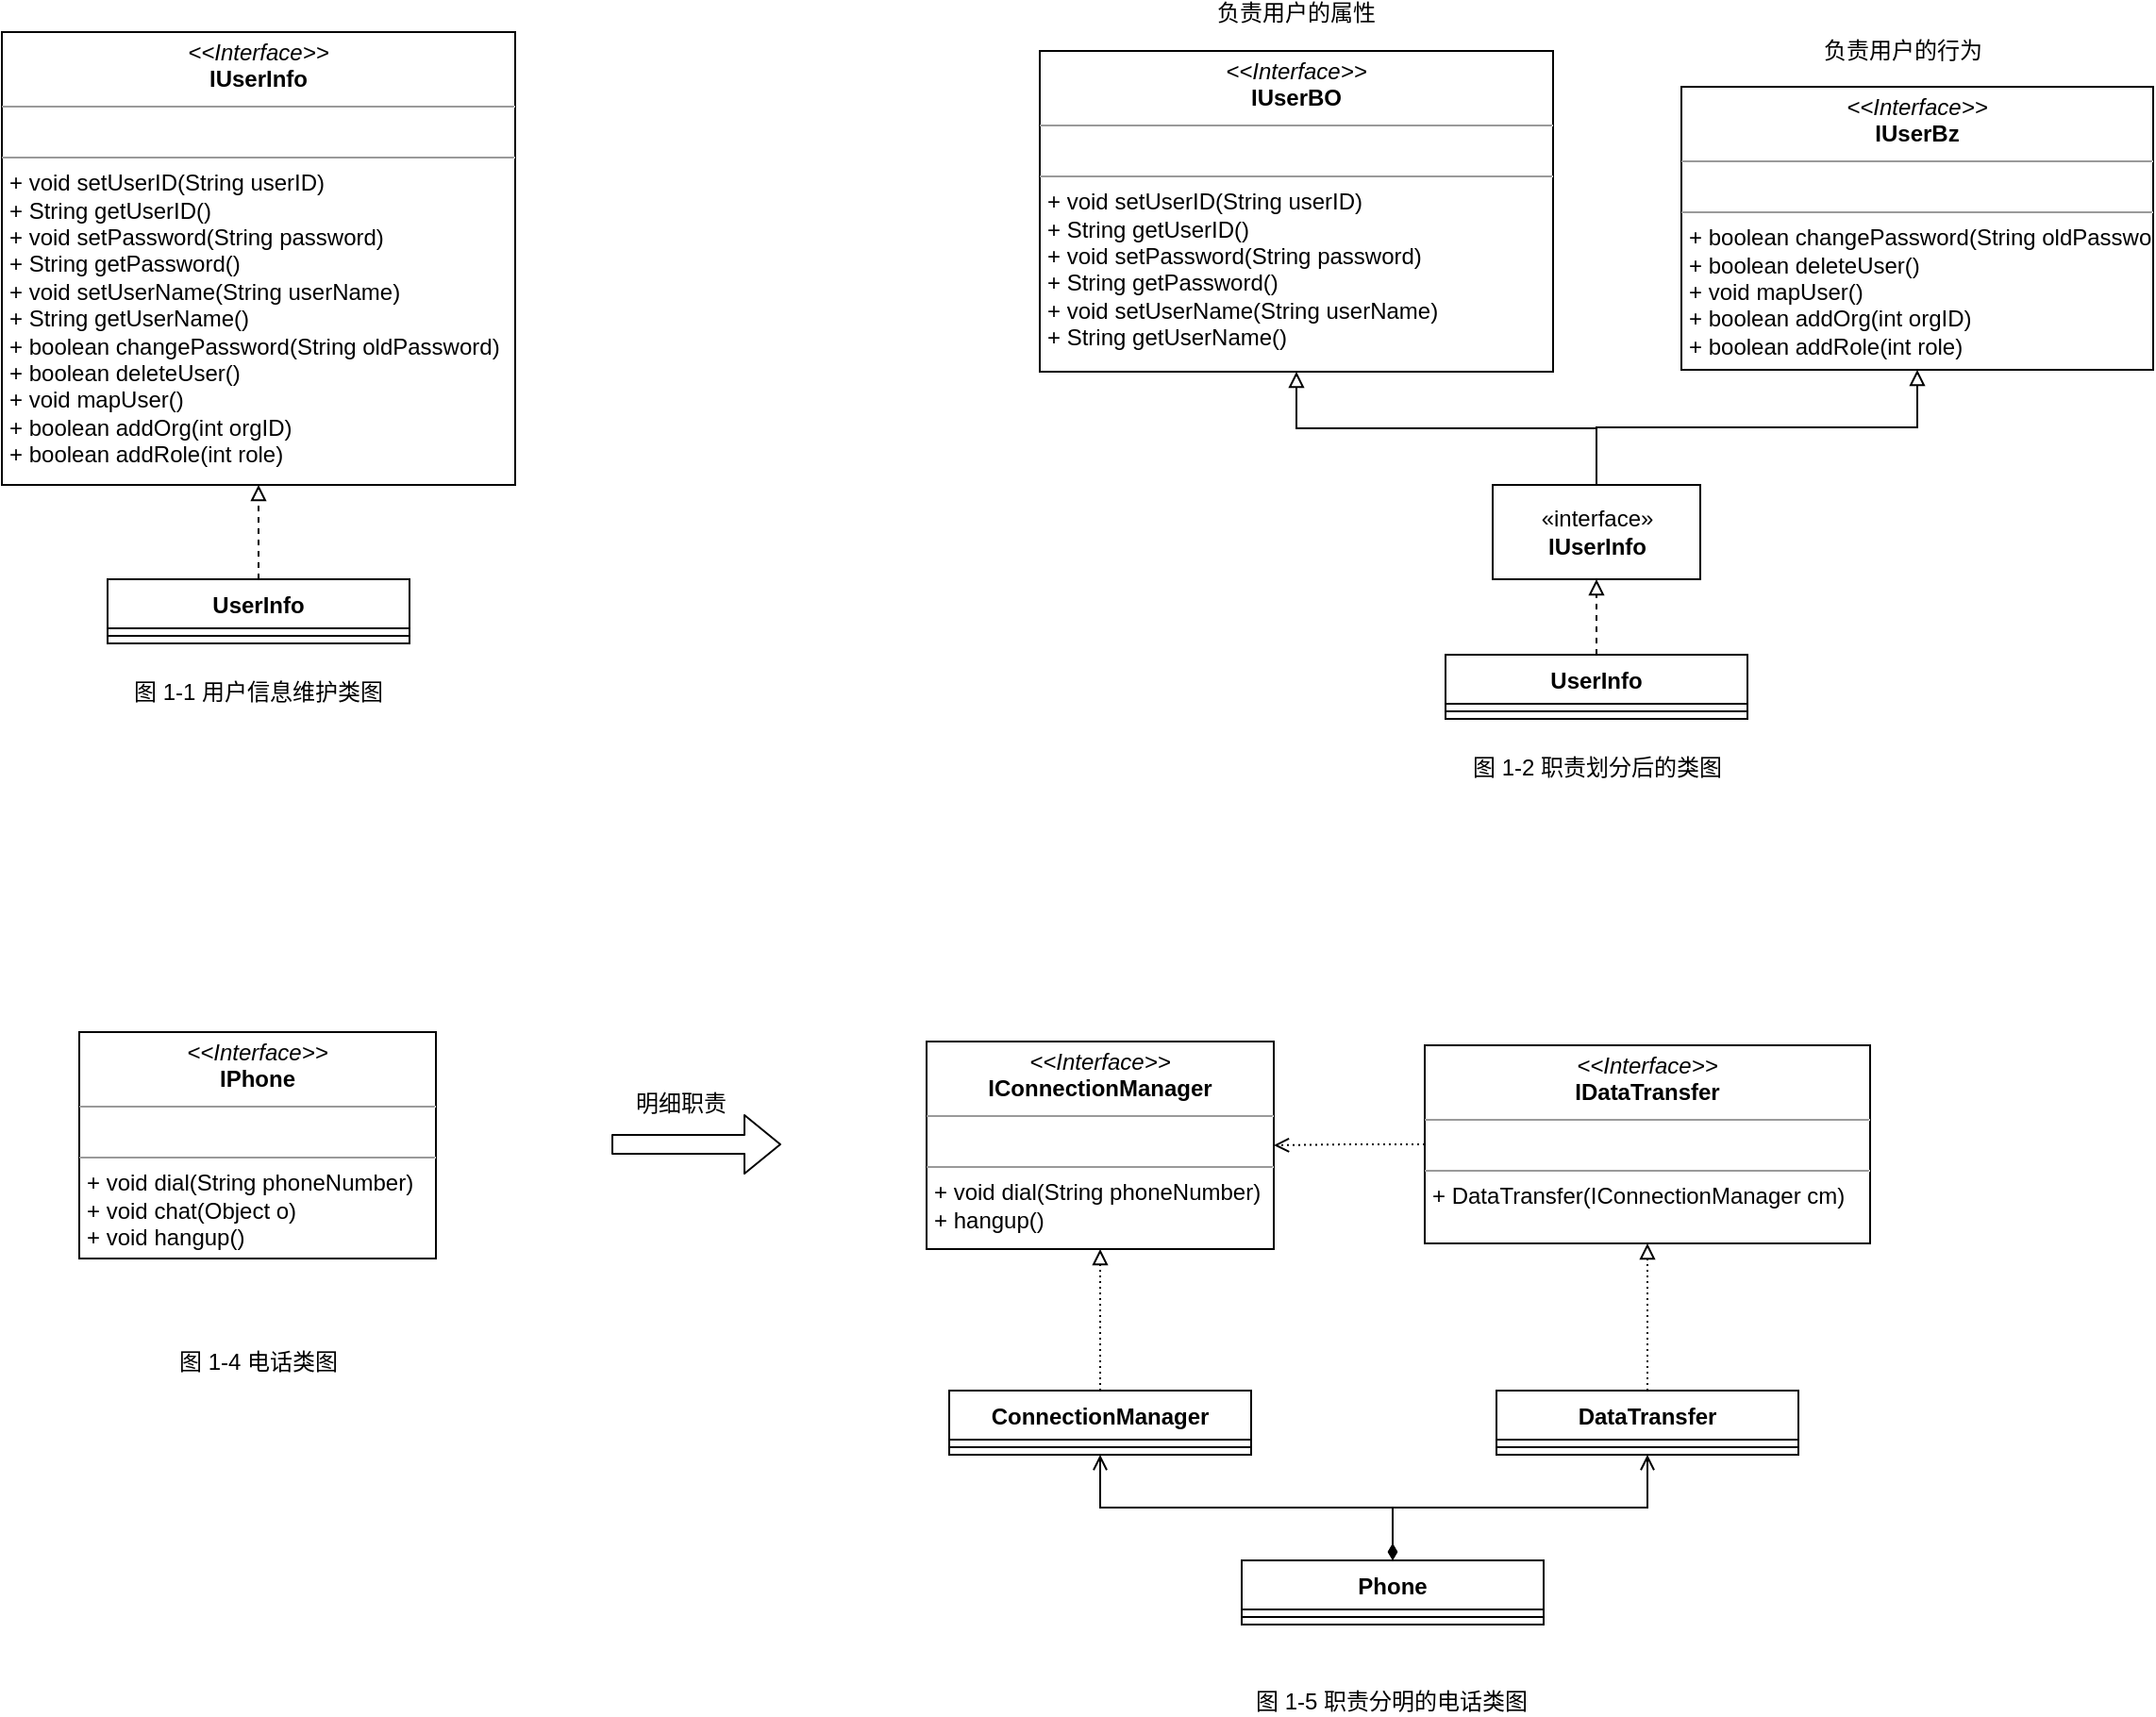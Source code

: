 <mxfile version="10.6.8" type="device"><diagram id="VmxEE0JBaVAXG2apVuLX" name="ch01-SRP"><mxGraphModel dx="918" dy="682" grid="1" gridSize="10" guides="1" tooltips="1" connect="1" arrows="1" fold="1" page="1" pageScale="1" pageWidth="827" pageHeight="1169" math="0" shadow="0"><root><mxCell id="d0Hj7AB7cS74NpXsm0oQ-0"/><mxCell id="d0Hj7AB7cS74NpXsm0oQ-1" parent="d0Hj7AB7cS74NpXsm0oQ-0"/><mxCell id="d0Hj7AB7cS74NpXsm0oQ-2" value="&lt;p style=&quot;margin: 0px ; margin-top: 4px ; text-align: center&quot;&gt;&lt;i&gt;&amp;lt;&amp;lt;Interface&amp;gt;&amp;gt;&lt;/i&gt;&lt;br&gt;&lt;b&gt;IUserInfo&lt;/b&gt;&lt;/p&gt;&lt;hr size=&quot;1&quot;&gt;&lt;p style=&quot;margin: 0px ; margin-left: 4px&quot;&gt;&lt;br&gt;&lt;/p&gt;&lt;hr size=&quot;1&quot;&gt;&lt;p style=&quot;margin: 0px ; margin-left: 4px&quot;&gt;+ void setUserID(String userID)&lt;br&gt;+ String getUserID()&lt;/p&gt;&lt;p style=&quot;margin: 0px ; margin-left: 4px&quot;&gt;+ void setPassword(String password)&lt;/p&gt;&lt;p style=&quot;margin: 0px ; margin-left: 4px&quot;&gt;+ String getPassword()&lt;/p&gt;&lt;p style=&quot;margin: 0px ; margin-left: 4px&quot;&gt;+ void setUserName(String userName)&lt;/p&gt;&lt;p style=&quot;margin: 0px ; margin-left: 4px&quot;&gt;+ String getUserName()&lt;/p&gt;&lt;p style=&quot;margin: 0px ; margin-left: 4px&quot;&gt;+ boolean changePassword(String oldPassword)&lt;/p&gt;&lt;p style=&quot;margin: 0px ; margin-left: 4px&quot;&gt;+ boolean deleteUser()&lt;/p&gt;&lt;p style=&quot;margin: 0px ; margin-left: 4px&quot;&gt;+ void mapUser()&lt;/p&gt;&lt;p style=&quot;margin: 0px ; margin-left: 4px&quot;&gt;+ boolean addOrg(int orgID)&lt;/p&gt;&lt;p style=&quot;margin: 0px ; margin-left: 4px&quot;&gt;+ boolean addRole(int role)&lt;/p&gt;" style="verticalAlign=top;align=left;overflow=fill;fontSize=12;fontFamily=Helvetica;html=1;" parent="d0Hj7AB7cS74NpXsm0oQ-1" vertex="1"><mxGeometry x="90" y="40" width="272" height="240" as="geometry"/></mxCell><mxCell id="d0Hj7AB7cS74NpXsm0oQ-7" style="edgeStyle=orthogonalEdgeStyle;rounded=0;orthogonalLoop=1;jettySize=auto;html=1;entryX=0.5;entryY=1;entryDx=0;entryDy=0;endArrow=block;endFill=0;dashed=1;" parent="d0Hj7AB7cS74NpXsm0oQ-1" source="d0Hj7AB7cS74NpXsm0oQ-3" target="d0Hj7AB7cS74NpXsm0oQ-2" edge="1"><mxGeometry relative="1" as="geometry"/></mxCell><mxCell id="d0Hj7AB7cS74NpXsm0oQ-3" value="UserInfo" style="swimlane;fontStyle=1;align=center;verticalAlign=top;childLayout=stackLayout;horizontal=1;startSize=26;horizontalStack=0;resizeParent=1;resizeParentMax=0;resizeLast=0;collapsible=1;marginBottom=0;" parent="d0Hj7AB7cS74NpXsm0oQ-1" vertex="1"><mxGeometry x="146" y="330" width="160" height="34" as="geometry"/></mxCell><mxCell id="d0Hj7AB7cS74NpXsm0oQ-5" value="" style="line;strokeWidth=1;fillColor=none;align=left;verticalAlign=middle;spacingTop=-1;spacingLeft=3;spacingRight=3;rotatable=0;labelPosition=right;points=[];portConstraint=eastwest;" parent="d0Hj7AB7cS74NpXsm0oQ-3" vertex="1"><mxGeometry y="26" width="160" height="8" as="geometry"/></mxCell><mxCell id="d0Hj7AB7cS74NpXsm0oQ-8" value="图 1-1 用户信息维护类图" style="text;html=1;strokeColor=none;fillColor=none;align=center;verticalAlign=middle;whiteSpace=wrap;rounded=0;" parent="d0Hj7AB7cS74NpXsm0oQ-1" vertex="1"><mxGeometry x="148" y="385" width="156" height="10" as="geometry"/></mxCell><mxCell id="d0Hj7AB7cS74NpXsm0oQ-9" value="&lt;p style=&quot;margin: 0px ; margin-top: 4px ; text-align: center&quot;&gt;&lt;i&gt;&amp;lt;&amp;lt;Interface&amp;gt;&amp;gt;&lt;/i&gt;&lt;br&gt;&lt;b&gt;IUserBO&lt;/b&gt;&lt;/p&gt;&lt;hr size=&quot;1&quot;&gt;&lt;p style=&quot;margin: 0px ; margin-left: 4px&quot;&gt;&lt;br&gt;&lt;/p&gt;&lt;hr size=&quot;1&quot;&gt;&lt;p style=&quot;margin: 0px ; margin-left: 4px&quot;&gt;+ void setUserID(String userID)&lt;br&gt;+ String getUserID()&lt;/p&gt;&lt;p style=&quot;margin: 0px ; margin-left: 4px&quot;&gt;+ void setPassword(String password)&lt;/p&gt;&lt;p style=&quot;margin: 0px ; margin-left: 4px&quot;&gt;+ String getPassword()&lt;/p&gt;&lt;p style=&quot;margin: 0px ; margin-left: 4px&quot;&gt;+ void setUserName(String userName)&lt;/p&gt;&lt;p style=&quot;margin: 0px ; margin-left: 4px&quot;&gt;+ String getUserName()&lt;/p&gt;" style="verticalAlign=top;align=left;overflow=fill;fontSize=12;fontFamily=Helvetica;html=1;" parent="d0Hj7AB7cS74NpXsm0oQ-1" vertex="1"><mxGeometry x="640" y="50" width="272" height="170" as="geometry"/></mxCell><mxCell id="d0Hj7AB7cS74NpXsm0oQ-12" value="&lt;p style=&quot;margin: 0px ; margin-top: 4px ; text-align: center&quot;&gt;&lt;i&gt;&amp;lt;&amp;lt;Interface&amp;gt;&amp;gt;&lt;/i&gt;&lt;br&gt;&lt;b&gt;IUserBz&lt;/b&gt;&lt;/p&gt;&lt;hr size=&quot;1&quot;&gt;&lt;p style=&quot;margin: 0px ; margin-left: 4px&quot;&gt;&lt;br&gt;&lt;/p&gt;&lt;hr size=&quot;1&quot;&gt;&lt;p style=&quot;margin: 0px ; margin-left: 4px&quot;&gt;&lt;span&gt;+ boolean changePassword(String oldPassword)&lt;/span&gt;&lt;br&gt;&lt;/p&gt;&lt;p style=&quot;margin: 0px ; margin-left: 4px&quot;&gt;+ boolean deleteUser()&lt;/p&gt;&lt;p style=&quot;margin: 0px ; margin-left: 4px&quot;&gt;+ void mapUser()&lt;/p&gt;&lt;p style=&quot;margin: 0px ; margin-left: 4px&quot;&gt;+ boolean addOrg(int orgID)&lt;/p&gt;&lt;p style=&quot;margin: 0px ; margin-left: 4px&quot;&gt;+ boolean addRole(int role)&lt;/p&gt;" style="verticalAlign=top;align=left;overflow=fill;fontSize=12;fontFamily=Helvetica;html=1;" parent="d0Hj7AB7cS74NpXsm0oQ-1" vertex="1"><mxGeometry x="980" y="69" width="250" height="150" as="geometry"/></mxCell><mxCell id="d0Hj7AB7cS74NpXsm0oQ-14" style="edgeStyle=orthogonalEdgeStyle;rounded=0;orthogonalLoop=1;jettySize=auto;html=1;entryX=0.5;entryY=1;entryDx=0;entryDy=0;endArrow=block;endFill=0;" parent="d0Hj7AB7cS74NpXsm0oQ-1" source="d0Hj7AB7cS74NpXsm0oQ-13" target="d0Hj7AB7cS74NpXsm0oQ-9" edge="1"><mxGeometry relative="1" as="geometry"/></mxCell><mxCell id="d0Hj7AB7cS74NpXsm0oQ-15" style="edgeStyle=orthogonalEdgeStyle;rounded=0;orthogonalLoop=1;jettySize=auto;html=1;endArrow=block;endFill=0;" parent="d0Hj7AB7cS74NpXsm0oQ-1" source="d0Hj7AB7cS74NpXsm0oQ-13" target="d0Hj7AB7cS74NpXsm0oQ-12" edge="1"><mxGeometry relative="1" as="geometry"/></mxCell><mxCell id="d0Hj7AB7cS74NpXsm0oQ-13" value="«interface»&lt;br&gt;&lt;b&gt;IUserInfo&lt;/b&gt;" style="html=1;" parent="d0Hj7AB7cS74NpXsm0oQ-1" vertex="1"><mxGeometry x="880" y="280" width="110" height="50" as="geometry"/></mxCell><mxCell id="d0Hj7AB7cS74NpXsm0oQ-16" value="负责用户的属性" style="text;html=1;strokeColor=none;fillColor=none;align=center;verticalAlign=middle;whiteSpace=wrap;rounded=0;" parent="d0Hj7AB7cS74NpXsm0oQ-1" vertex="1"><mxGeometry x="726" y="25" width="100" height="10" as="geometry"/></mxCell><mxCell id="d0Hj7AB7cS74NpXsm0oQ-17" value="负责用户的行为" style="text;html=1;strokeColor=none;fillColor=none;align=center;verticalAlign=middle;whiteSpace=wrap;rounded=0;" parent="d0Hj7AB7cS74NpXsm0oQ-1" vertex="1"><mxGeometry x="1040" y="45" width="115" height="10" as="geometry"/></mxCell><mxCell id="d0Hj7AB7cS74NpXsm0oQ-22" style="edgeStyle=orthogonalEdgeStyle;rounded=0;orthogonalLoop=1;jettySize=auto;html=1;entryX=0.5;entryY=1;entryDx=0;entryDy=0;endArrow=block;endFill=0;dashed=1;" parent="d0Hj7AB7cS74NpXsm0oQ-1" source="d0Hj7AB7cS74NpXsm0oQ-18" target="d0Hj7AB7cS74NpXsm0oQ-13" edge="1"><mxGeometry relative="1" as="geometry"/></mxCell><mxCell id="d0Hj7AB7cS74NpXsm0oQ-18" value="UserInfo" style="swimlane;fontStyle=1;align=center;verticalAlign=top;childLayout=stackLayout;horizontal=1;startSize=26;horizontalStack=0;resizeParent=1;resizeParentMax=0;resizeLast=0;collapsible=1;marginBottom=0;" parent="d0Hj7AB7cS74NpXsm0oQ-1" vertex="1"><mxGeometry x="855" y="370" width="160" height="34" as="geometry"/></mxCell><mxCell id="d0Hj7AB7cS74NpXsm0oQ-20" value="" style="line;strokeWidth=1;fillColor=none;align=left;verticalAlign=middle;spacingTop=-1;spacingLeft=3;spacingRight=3;rotatable=0;labelPosition=right;points=[];portConstraint=eastwest;" parent="d0Hj7AB7cS74NpXsm0oQ-18" vertex="1"><mxGeometry y="26" width="160" height="8" as="geometry"/></mxCell><mxCell id="d0Hj7AB7cS74NpXsm0oQ-23" value="图 1-2 职责划分后的类图" style="text;html=1;strokeColor=none;fillColor=none;align=center;verticalAlign=middle;whiteSpace=wrap;rounded=0;" parent="d0Hj7AB7cS74NpXsm0oQ-1" vertex="1"><mxGeometry x="862.5" y="425" width="145" height="10" as="geometry"/></mxCell><mxCell id="d0Hj7AB7cS74NpXsm0oQ-24" value="&lt;p style=&quot;margin: 0px ; margin-top: 4px ; text-align: center&quot;&gt;&lt;i&gt;&amp;lt;&amp;lt;Interface&amp;gt;&amp;gt;&lt;/i&gt;&lt;br&gt;&lt;b&gt;IPhone&lt;/b&gt;&lt;/p&gt;&lt;hr size=&quot;1&quot;&gt;&lt;p style=&quot;margin: 0px ; margin-left: 4px&quot;&gt;&lt;br&gt;&lt;/p&gt;&lt;hr size=&quot;1&quot;&gt;&lt;p style=&quot;margin: 0px ; margin-left: 4px&quot;&gt;+ void dial(String phoneNumber)&lt;br&gt;+ void chat(Object o)&lt;/p&gt;&lt;p style=&quot;margin: 0px ; margin-left: 4px&quot;&gt;+ void hangup()&lt;/p&gt;" style="verticalAlign=top;align=left;overflow=fill;fontSize=12;fontFamily=Helvetica;html=1;" parent="d0Hj7AB7cS74NpXsm0oQ-1" vertex="1"><mxGeometry x="131" y="570" width="189" height="120" as="geometry"/></mxCell><mxCell id="d0Hj7AB7cS74NpXsm0oQ-25" value="图 1-4 电话类图" style="text;html=1;strokeColor=none;fillColor=none;align=center;verticalAlign=middle;whiteSpace=wrap;rounded=0;" parent="d0Hj7AB7cS74NpXsm0oQ-1" vertex="1"><mxGeometry x="168.5" y="740" width="114" height="10" as="geometry"/></mxCell><mxCell id="d0Hj7AB7cS74NpXsm0oQ-26" value="" style="shape=flexArrow;endArrow=classic;html=1;" parent="d0Hj7AB7cS74NpXsm0oQ-1" edge="1"><mxGeometry width="50" height="50" relative="1" as="geometry"><mxPoint x="413" y="629.5" as="sourcePoint"/><mxPoint x="503" y="629.5" as="targetPoint"/></mxGeometry></mxCell><mxCell id="d0Hj7AB7cS74NpXsm0oQ-27" value="&lt;p style=&quot;margin: 0px ; margin-top: 4px ; text-align: center&quot;&gt;&lt;i&gt;&amp;lt;&amp;lt;Interface&amp;gt;&amp;gt;&lt;/i&gt;&lt;br&gt;&lt;b&gt;IConnectionManager&lt;/b&gt;&lt;/p&gt;&lt;hr size=&quot;1&quot;&gt;&lt;p style=&quot;margin: 0px ; margin-left: 4px&quot;&gt;&lt;br&gt;&lt;/p&gt;&lt;hr size=&quot;1&quot;&gt;&lt;p style=&quot;margin: 0px ; margin-left: 4px&quot;&gt;+ void dial(String phoneNumber)&lt;br&gt;+ hangup()&lt;/p&gt;" style="verticalAlign=top;align=left;overflow=fill;fontSize=12;fontFamily=Helvetica;html=1;" parent="d0Hj7AB7cS74NpXsm0oQ-1" vertex="1"><mxGeometry x="580" y="575" width="184" height="110" as="geometry"/></mxCell><mxCell id="d0Hj7AB7cS74NpXsm0oQ-30" style="edgeStyle=orthogonalEdgeStyle;rounded=0;orthogonalLoop=1;jettySize=auto;html=1;entryX=1;entryY=0.5;entryDx=0;entryDy=0;endArrow=open;endFill=0;dashed=1;dashPattern=1 2;" parent="d0Hj7AB7cS74NpXsm0oQ-1" source="d0Hj7AB7cS74NpXsm0oQ-28" target="d0Hj7AB7cS74NpXsm0oQ-27" edge="1"><mxGeometry relative="1" as="geometry"/></mxCell><mxCell id="d0Hj7AB7cS74NpXsm0oQ-28" value="&lt;p style=&quot;margin: 0px ; margin-top: 4px ; text-align: center&quot;&gt;&lt;i&gt;&amp;lt;&amp;lt;Interface&amp;gt;&amp;gt;&lt;/i&gt;&lt;br&gt;&lt;b&gt;IDataTransfer&lt;/b&gt;&lt;/p&gt;&lt;hr size=&quot;1&quot;&gt;&lt;p style=&quot;margin: 0px ; margin-left: 4px&quot;&gt;&lt;br&gt;&lt;/p&gt;&lt;hr size=&quot;1&quot;&gt;&lt;p style=&quot;margin: 0px ; margin-left: 4px&quot;&gt;+ DataTransfer(IConnectionManager cm)&lt;br&gt;&lt;/p&gt;" style="verticalAlign=top;align=left;overflow=fill;fontSize=12;fontFamily=Helvetica;html=1;" parent="d0Hj7AB7cS74NpXsm0oQ-1" vertex="1"><mxGeometry x="844" y="577" width="236" height="105" as="geometry"/></mxCell><mxCell id="d0Hj7AB7cS74NpXsm0oQ-35" style="edgeStyle=orthogonalEdgeStyle;rounded=0;orthogonalLoop=1;jettySize=auto;html=1;entryX=0.5;entryY=1;entryDx=0;entryDy=0;dashed=1;dashPattern=1 2;endArrow=block;endFill=0;" parent="d0Hj7AB7cS74NpXsm0oQ-1" source="d0Hj7AB7cS74NpXsm0oQ-31" target="d0Hj7AB7cS74NpXsm0oQ-28" edge="1"><mxGeometry relative="1" as="geometry"/></mxCell><mxCell id="d0Hj7AB7cS74NpXsm0oQ-31" value="DataTransfer" style="swimlane;fontStyle=1;align=center;verticalAlign=top;childLayout=stackLayout;horizontal=1;startSize=26;horizontalStack=0;resizeParent=1;resizeParentMax=0;resizeLast=0;collapsible=1;marginBottom=0;" parent="d0Hj7AB7cS74NpXsm0oQ-1" vertex="1"><mxGeometry x="882" y="760" width="160" height="34" as="geometry"/></mxCell><mxCell id="d0Hj7AB7cS74NpXsm0oQ-33" value="" style="line;strokeWidth=1;fillColor=none;align=left;verticalAlign=middle;spacingTop=-1;spacingLeft=3;spacingRight=3;rotatable=0;labelPosition=right;points=[];portConstraint=eastwest;" parent="d0Hj7AB7cS74NpXsm0oQ-31" vertex="1"><mxGeometry y="26" width="160" height="8" as="geometry"/></mxCell><mxCell id="d0Hj7AB7cS74NpXsm0oQ-40" style="edgeStyle=orthogonalEdgeStyle;rounded=0;orthogonalLoop=1;jettySize=auto;html=1;entryX=0.5;entryY=1;entryDx=0;entryDy=0;dashed=1;dashPattern=1 2;endArrow=block;endFill=0;" parent="d0Hj7AB7cS74NpXsm0oQ-1" source="d0Hj7AB7cS74NpXsm0oQ-36" target="d0Hj7AB7cS74NpXsm0oQ-27" edge="1"><mxGeometry relative="1" as="geometry"/></mxCell><mxCell id="d0Hj7AB7cS74NpXsm0oQ-36" value="ConnectionManager" style="swimlane;fontStyle=1;align=center;verticalAlign=top;childLayout=stackLayout;horizontal=1;startSize=26;horizontalStack=0;resizeParent=1;resizeParentMax=0;resizeLast=0;collapsible=1;marginBottom=0;" parent="d0Hj7AB7cS74NpXsm0oQ-1" vertex="1"><mxGeometry x="592" y="760" width="160" height="34" as="geometry"/></mxCell><mxCell id="d0Hj7AB7cS74NpXsm0oQ-38" value="" style="line;strokeWidth=1;fillColor=none;align=left;verticalAlign=middle;spacingTop=-1;spacingLeft=3;spacingRight=3;rotatable=0;labelPosition=right;points=[];portConstraint=eastwest;" parent="d0Hj7AB7cS74NpXsm0oQ-36" vertex="1"><mxGeometry y="26" width="160" height="8" as="geometry"/></mxCell><mxCell id="d0Hj7AB7cS74NpXsm0oQ-45" style="edgeStyle=orthogonalEdgeStyle;rounded=0;orthogonalLoop=1;jettySize=auto;html=1;entryX=0.5;entryY=1;entryDx=0;entryDy=0;endArrow=open;endFill=0;startArrow=diamondThin;startFill=1;" parent="d0Hj7AB7cS74NpXsm0oQ-1" source="d0Hj7AB7cS74NpXsm0oQ-41" target="d0Hj7AB7cS74NpXsm0oQ-36" edge="1"><mxGeometry relative="1" as="geometry"/></mxCell><mxCell id="d0Hj7AB7cS74NpXsm0oQ-46" style="edgeStyle=orthogonalEdgeStyle;rounded=0;orthogonalLoop=1;jettySize=auto;html=1;entryX=0.5;entryY=1;entryDx=0;entryDy=0;startArrow=diamondThin;startFill=1;endArrow=open;endFill=0;" parent="d0Hj7AB7cS74NpXsm0oQ-1" source="d0Hj7AB7cS74NpXsm0oQ-41" target="d0Hj7AB7cS74NpXsm0oQ-31" edge="1"><mxGeometry relative="1" as="geometry"/></mxCell><mxCell id="d0Hj7AB7cS74NpXsm0oQ-41" value="Phone" style="swimlane;fontStyle=1;align=center;verticalAlign=top;childLayout=stackLayout;horizontal=1;startSize=26;horizontalStack=0;resizeParent=1;resizeParentMax=0;resizeLast=0;collapsible=1;marginBottom=0;" parent="d0Hj7AB7cS74NpXsm0oQ-1" vertex="1"><mxGeometry x="747" y="850" width="160" height="34" as="geometry"/></mxCell><mxCell id="d0Hj7AB7cS74NpXsm0oQ-43" value="" style="line;strokeWidth=1;fillColor=none;align=left;verticalAlign=middle;spacingTop=-1;spacingLeft=3;spacingRight=3;rotatable=0;labelPosition=right;points=[];portConstraint=eastwest;" parent="d0Hj7AB7cS74NpXsm0oQ-41" vertex="1"><mxGeometry y="26" width="160" height="8" as="geometry"/></mxCell><mxCell id="d0Hj7AB7cS74NpXsm0oQ-47" value="图 1-5 职责分明的电话类图" style="text;html=1;strokeColor=none;fillColor=none;align=center;verticalAlign=middle;whiteSpace=wrap;rounded=0;" parent="d0Hj7AB7cS74NpXsm0oQ-1" vertex="1"><mxGeometry x="745" y="920" width="163" height="10" as="geometry"/></mxCell><mxCell id="d0Hj7AB7cS74NpXsm0oQ-48" value="明细职责" style="text;html=1;strokeColor=none;fillColor=none;align=center;verticalAlign=middle;whiteSpace=wrap;rounded=0;" parent="d0Hj7AB7cS74NpXsm0oQ-1" vertex="1"><mxGeometry x="420" y="600" width="60" height="15" as="geometry"/></mxCell></root></mxGraphModel></diagram><diagram id="1LoiArP9pb8VqxZywDzs" name="ch02-LSP"><mxGraphModel dx="918" dy="682" grid="1" gridSize="10" guides="1" tooltips="1" connect="1" arrows="1" fold="1" page="1" pageScale="1" pageWidth="827" pageHeight="1169" math="0" shadow="0"><root><mxCell id="IUgCsnq3fSt4c4btZcCv-0"/><mxCell id="IUgCsnq3fSt4c4btZcCv-1" parent="IUgCsnq3fSt4c4btZcCv-0"/><mxCell id="IUgCsnq3fSt4c4btZcCv-15" style="edgeStyle=orthogonalEdgeStyle;rounded=0;orthogonalLoop=1;jettySize=auto;html=1;entryX=0.5;entryY=0;entryDx=0;entryDy=0;startArrow=none;startFill=0;endArrow=open;endFill=0;" edge="1" parent="IUgCsnq3fSt4c4btZcCv-1" source="IUgCsnq3fSt4c4btZcCv-2" target="IUgCsnq3fSt4c4btZcCv-11"><mxGeometry relative="1" as="geometry"/></mxCell><mxCell id="IUgCsnq3fSt4c4btZcCv-16" style="edgeStyle=orthogonalEdgeStyle;rounded=0;orthogonalLoop=1;jettySize=auto;html=1;entryX=0.5;entryY=0;entryDx=0;entryDy=0;startArrow=none;startFill=0;endArrow=open;endFill=0;" edge="1" parent="IUgCsnq3fSt4c4btZcCv-1" source="IUgCsnq3fSt4c4btZcCv-2" target="IUgCsnq3fSt4c4btZcCv-6"><mxGeometry relative="1" as="geometry"/></mxCell><mxCell id="IUgCsnq3fSt4c4btZcCv-2" value="Client" style="swimlane;fontStyle=1;align=center;verticalAlign=top;childLayout=stackLayout;horizontal=1;startSize=26;horizontalStack=0;resizeParent=1;resizeParentMax=0;resizeLast=0;collapsible=1;marginBottom=0;" vertex="1" parent="IUgCsnq3fSt4c4btZcCv-1"><mxGeometry x="220" y="260" width="110" height="34" as="geometry"/></mxCell><mxCell id="IUgCsnq3fSt4c4btZcCv-4" value="" style="line;strokeWidth=1;fillColor=none;align=left;verticalAlign=middle;spacingTop=-1;spacingLeft=3;spacingRight=3;rotatable=0;labelPosition=right;points=[];portConstraint=eastwest;" vertex="1" parent="IUgCsnq3fSt4c4btZcCv-2"><mxGeometry y="26" width="110" height="8" as="geometry"/></mxCell><mxCell id="IUgCsnq3fSt4c4btZcCv-6" value="Soldier" style="swimlane;fontStyle=1;align=center;verticalAlign=top;childLayout=stackLayout;horizontal=1;startSize=26;horizontalStack=0;resizeParent=1;resizeParentMax=0;resizeLast=0;collapsible=1;marginBottom=0;" vertex="1" parent="IUgCsnq3fSt4c4btZcCv-1"><mxGeometry x="177.5" y="370" width="195" height="112" as="geometry"/></mxCell><mxCell id="IUgCsnq3fSt4c4btZcCv-7" value="+ AbstractGun: gun" style="text;strokeColor=none;fillColor=none;align=left;verticalAlign=top;spacingLeft=4;spacingRight=4;overflow=hidden;rotatable=0;points=[[0,0.5],[1,0.5]];portConstraint=eastwest;" vertex="1" parent="IUgCsnq3fSt4c4btZcCv-6"><mxGeometry y="26" width="195" height="26" as="geometry"/></mxCell><mxCell id="IUgCsnq3fSt4c4btZcCv-8" value="" style="line;strokeWidth=1;fillColor=none;align=left;verticalAlign=middle;spacingTop=-1;spacingLeft=3;spacingRight=3;rotatable=0;labelPosition=right;points=[];portConstraint=eastwest;" vertex="1" parent="IUgCsnq3fSt4c4btZcCv-6"><mxGeometry y="52" width="195" height="8" as="geometry"/></mxCell><mxCell id="IUgCsnq3fSt4c4btZcCv-9" value="+ void setGun(AbstractGun _gun)" style="text;strokeColor=none;fillColor=none;align=left;verticalAlign=top;spacingLeft=4;spacingRight=4;overflow=hidden;rotatable=0;points=[[0,0.5],[1,0.5]];portConstraint=eastwest;" vertex="1" parent="IUgCsnq3fSt4c4btZcCv-6"><mxGeometry y="60" width="195" height="26" as="geometry"/></mxCell><mxCell id="IUgCsnq3fSt4c4btZcCv-10" value="+ void killEnemy()" style="text;strokeColor=none;fillColor=none;align=left;verticalAlign=top;spacingLeft=4;spacingRight=4;overflow=hidden;rotatable=0;points=[[0,0.5],[1,0.5]];portConstraint=eastwest;" vertex="1" parent="IUgCsnq3fSt4c4btZcCv-6"><mxGeometry y="86" width="195" height="26" as="geometry"/></mxCell><mxCell id="IUgCsnq3fSt4c4btZcCv-11" value="AbstractGun" style="swimlane;fontStyle=1;align=center;verticalAlign=top;childLayout=stackLayout;horizontal=1;startSize=26;horizontalStack=0;resizeParent=1;resizeParentMax=0;resizeLast=0;collapsible=1;marginBottom=0;" vertex="1" parent="IUgCsnq3fSt4c4btZcCv-1"><mxGeometry x="495" y="370" width="160" height="60" as="geometry"/></mxCell><mxCell id="IUgCsnq3fSt4c4btZcCv-13" value="" style="line;strokeWidth=1;fillColor=none;align=left;verticalAlign=middle;spacingTop=-1;spacingLeft=3;spacingRight=3;rotatable=0;labelPosition=right;points=[];portConstraint=eastwest;" vertex="1" parent="IUgCsnq3fSt4c4btZcCv-11"><mxGeometry y="26" width="160" height="8" as="geometry"/></mxCell><mxCell id="IUgCsnq3fSt4c4btZcCv-14" value="+ void shoot()" style="text;strokeColor=none;fillColor=none;align=left;verticalAlign=top;spacingLeft=4;spacingRight=4;overflow=hidden;rotatable=0;points=[[0,0.5],[1,0.5]];portConstraint=eastwest;" vertex="1" parent="IUgCsnq3fSt4c4btZcCv-11"><mxGeometry y="34" width="160" height="26" as="geometry"/></mxCell><mxCell id="IUgCsnq3fSt4c4btZcCv-23" style="edgeStyle=orthogonalEdgeStyle;rounded=0;orthogonalLoop=1;jettySize=auto;html=1;entryX=0.5;entryY=1;entryDx=0;entryDy=0;startArrow=none;startFill=0;endArrow=block;endFill=0;" edge="1" parent="IUgCsnq3fSt4c4btZcCv-1" source="IUgCsnq3fSt4c4btZcCv-21" target="IUgCsnq3fSt4c4btZcCv-11"><mxGeometry relative="1" as="geometry"/></mxCell><mxCell id="IUgCsnq3fSt4c4btZcCv-21" value="Handgun" style="html=1;" vertex="1" parent="IUgCsnq3fSt4c4btZcCv-1"><mxGeometry x="405" y="510" width="110" height="50" as="geometry"/></mxCell><mxCell id="IUgCsnq3fSt4c4btZcCv-25" style="edgeStyle=orthogonalEdgeStyle;rounded=0;orthogonalLoop=1;jettySize=auto;html=1;startArrow=none;startFill=0;endArrow=block;endFill=0;" edge="1" parent="IUgCsnq3fSt4c4btZcCv-1" source="IUgCsnq3fSt4c4btZcCv-24"><mxGeometry relative="1" as="geometry"><mxPoint x="575" y="430" as="targetPoint"/><Array as="points"><mxPoint x="600" y="470"/><mxPoint x="575" y="470"/></Array></mxGeometry></mxCell><mxCell id="IUgCsnq3fSt4c4btZcCv-24" value="Rifle" style="html=1;" vertex="1" parent="IUgCsnq3fSt4c4btZcCv-1"><mxGeometry x="555" y="510" width="110" height="50" as="geometry"/></mxCell><mxCell id="IUgCsnq3fSt4c4btZcCv-27" style="edgeStyle=orthogonalEdgeStyle;rounded=0;orthogonalLoop=1;jettySize=auto;html=1;startArrow=none;startFill=0;endArrow=block;endFill=0;" edge="1" parent="IUgCsnq3fSt4c4btZcCv-1" source="IUgCsnq3fSt4c4btZcCv-26"><mxGeometry relative="1" as="geometry"><mxPoint x="575" y="430" as="targetPoint"/><Array as="points"><mxPoint x="760" y="470"/><mxPoint x="575" y="470"/></Array></mxGeometry></mxCell><mxCell id="IUgCsnq3fSt4c4btZcCv-26" value="MachineGun" style="html=1;" vertex="1" parent="IUgCsnq3fSt4c4btZcCv-1"><mxGeometry x="700" y="510" width="110" height="50" as="geometry"/></mxCell><mxCell id="IUgCsnq3fSt4c4btZcCv-28" value="图 2-1 CS 游戏中的枪支类图" style="text;html=1;strokeColor=none;fillColor=none;align=center;verticalAlign=middle;whiteSpace=wrap;rounded=0;" vertex="1" parent="IUgCsnq3fSt4c4btZcCv-1"><mxGeometry x="413" y="590" width="185" height="10" as="geometry"/></mxCell></root></mxGraphModel></diagram><diagram id="5lU6HbCIArkcXE1rLTng" name="ch07-单例模式"><mxGraphModel dx="918" dy="609" grid="1" gridSize="10" guides="1" tooltips="1" connect="1" arrows="1" fold="1" page="1" pageScale="1" pageWidth="827" pageHeight="1169" math="0" shadow="0"><root><mxCell id="fG6SwqPccmw9XNoSo7O4-0"/><mxCell id="fG6SwqPccmw9XNoSo7O4-1" parent="fG6SwqPccmw9XNoSo7O4-0"/><mxCell id="fG6SwqPccmw9XNoSo7O4-2" value="Singleton" style="swimlane;fontStyle=1;align=center;verticalAlign=top;childLayout=stackLayout;horizontal=1;startSize=26;horizontalStack=0;resizeParent=1;resizeParentMax=0;resizeLast=0;collapsible=1;marginBottom=0;" vertex="1" parent="fG6SwqPccmw9XNoSo7O4-1"><mxGeometry x="420" y="90" width="280" height="112" as="geometry"/></mxCell><mxCell id="fG6SwqPccmw9XNoSo7O4-4" value="" style="line;strokeWidth=1;fillColor=none;align=left;verticalAlign=middle;spacingTop=-1;spacingLeft=3;spacingRight=3;rotatable=0;labelPosition=right;points=[];portConstraint=eastwest;" vertex="1" parent="fG6SwqPccmw9XNoSo7O4-2"><mxGeometry y="26" width="280" height="8" as="geometry"/></mxCell><mxCell id="fG6SwqPccmw9XNoSo7O4-5" value="+ static final Singleton signleton = new Singleton()" style="text;strokeColor=none;fillColor=none;align=left;verticalAlign=top;spacingLeft=4;spacingRight=4;overflow=hidden;rotatable=0;points=[[0,0.5],[1,0.5]];portConstraint=eastwest;" vertex="1" parent="fG6SwqPccmw9XNoSo7O4-2"><mxGeometry y="34" width="280" height="26" as="geometry"/></mxCell><mxCell id="fG6SwqPccmw9XNoSo7O4-6" value="- Singleton()" style="text;strokeColor=none;fillColor=none;align=left;verticalAlign=top;spacingLeft=4;spacingRight=4;overflow=hidden;rotatable=0;points=[[0,0.5],[1,0.5]];portConstraint=eastwest;" vertex="1" parent="fG6SwqPccmw9XNoSo7O4-2"><mxGeometry y="60" width="280" height="26" as="geometry"/></mxCell><mxCell id="fG6SwqPccmw9XNoSo7O4-7" value="+ static Singleton getInstance()&#10;" style="text;strokeColor=none;fillColor=none;align=left;verticalAlign=top;spacingLeft=4;spacingRight=4;overflow=hidden;rotatable=0;points=[[0,0.5],[1,0.5]];portConstraint=eastwest;" vertex="1" parent="fG6SwqPccmw9XNoSo7O4-2"><mxGeometry y="86" width="280" height="26" as="geometry"/></mxCell><mxCell id="fG6SwqPccmw9XNoSo7O4-9" style="edgeStyle=orthogonalEdgeStyle;rounded=0;orthogonalLoop=1;jettySize=auto;html=1;" edge="1" parent="fG6SwqPccmw9XNoSo7O4-1" source="fG6SwqPccmw9XNoSo7O4-8" target="fG6SwqPccmw9XNoSo7O4-6"><mxGeometry relative="1" as="geometry"/></mxCell><mxCell id="fG6SwqPccmw9XNoSo7O4-8" value="Client" style="html=1;" vertex="1" parent="fG6SwqPccmw9XNoSo7O4-1"><mxGeometry x="150" y="138" width="110" height="50" as="geometry"/></mxCell><mxCell id="fG6SwqPccmw9XNoSo7O4-11" style="edgeStyle=orthogonalEdgeStyle;rounded=0;orthogonalLoop=1;jettySize=auto;html=1;dashed=1;endArrow=none;endFill=0;" edge="1" parent="fG6SwqPccmw9XNoSo7O4-1" source="fG6SwqPccmw9XNoSo7O4-10" target="fG6SwqPccmw9XNoSo7O4-8"><mxGeometry relative="1" as="geometry"/></mxCell><mxCell id="fG6SwqPccmw9XNoSo7O4-10" value="通过 Singleton.getInstance() 方式访问" style="shape=note;whiteSpace=wrap;html=1;size=14;verticalAlign=top;align=left;spacingTop=-6;" vertex="1" parent="fG6SwqPccmw9XNoSo7O4-1"><mxGeometry x="82.5" y="240" width="245" height="20" as="geometry"/></mxCell><mxCell id="fG6SwqPccmw9XNoSo7O4-12" value="图 7-2 单例模式通用类图" style="text;html=1;strokeColor=none;fillColor=none;align=center;verticalAlign=middle;whiteSpace=wrap;rounded=0;" vertex="1" parent="fG6SwqPccmw9XNoSo7O4-1"><mxGeometry x="340" y="280" width="177" height="10" as="geometry"/></mxCell></root></mxGraphModel></diagram><diagram id="TWIf7Ssygvrt4KcgX9TB" name="ch08-工厂模式"><mxGraphModel dx="918" dy="682" grid="1" gridSize="10" guides="1" tooltips="1" connect="1" arrows="1" fold="1" page="1" pageScale="1" pageWidth="827" pageHeight="1169" math="0" shadow="0"><root><mxCell id="oLgtB8nNF3YgDbZBh6Zm-0"/><mxCell id="oLgtB8nNF3YgDbZBh6Zm-1" parent="oLgtB8nNF3YgDbZBh6Zm-0"/><mxCell id="oLgtB8nNF3YgDbZBh6Zm-2" value="AbsstractHumanFactory" style="swimlane;fontStyle=1;align=center;verticalAlign=top;childLayout=stackLayout;horizontal=1;startSize=26;horizontalStack=0;resizeParent=1;resizeParentMax=0;resizeLast=0;collapsible=1;marginBottom=0;" vertex="1" parent="oLgtB8nNF3YgDbZBh6Zm-1"><mxGeometry x="133" y="200" width="190" height="60" as="geometry"/></mxCell><mxCell id="oLgtB8nNF3YgDbZBh6Zm-4" value="" style="line;strokeWidth=1;fillColor=none;align=left;verticalAlign=middle;spacingTop=-1;spacingLeft=3;spacingRight=3;rotatable=0;labelPosition=right;points=[];portConstraint=eastwest;" vertex="1" parent="oLgtB8nNF3YgDbZBh6Zm-2"><mxGeometry y="26" width="190" height="8" as="geometry"/></mxCell><mxCell id="oLgtB8nNF3YgDbZBh6Zm-5" value="+ Human createHuman(Class c)" style="text;strokeColor=none;fillColor=none;align=left;verticalAlign=top;spacingLeft=4;spacingRight=4;overflow=hidden;rotatable=0;points=[[0,0.5],[1,0.5]];portConstraint=eastwest;" vertex="1" parent="oLgtB8nNF3YgDbZBh6Zm-2"><mxGeometry y="34" width="190" height="26" as="geometry"/></mxCell><mxCell id="oLgtB8nNF3YgDbZBh6Zm-10" value="&lt;p style=&quot;margin: 0px ; margin-top: 4px ; text-align: center&quot;&gt;&lt;i&gt;&amp;lt;&amp;lt;Interface&amp;gt;&amp;gt;&lt;/i&gt;&lt;br&gt;&lt;b&gt;IHuman&lt;/b&gt;&lt;/p&gt;&lt;hr size=&quot;1&quot;&gt;&lt;p style=&quot;margin: 0px ; margin-left: 4px&quot;&gt;&lt;br&gt;&lt;/p&gt;&lt;hr size=&quot;1&quot;&gt;&lt;p style=&quot;margin: 0px ; margin-left: 4px&quot;&gt;+ void getColor()&lt;br&gt;+ void talk()&lt;/p&gt;" style="verticalAlign=top;align=left;overflow=fill;fontSize=12;fontFamily=Helvetica;html=1;" vertex="1" parent="oLgtB8nNF3YgDbZBh6Zm-1"><mxGeometry x="443" y="164" width="190" height="116" as="geometry"/></mxCell><mxCell id="oLgtB8nNF3YgDbZBh6Zm-11" value="人类" style="text;html=1;strokeColor=none;fillColor=none;align=center;verticalAlign=middle;whiteSpace=wrap;rounded=0;" vertex="1" parent="oLgtB8nNF3YgDbZBh6Zm-1"><mxGeometry x="518" y="120" width="40" height="20" as="geometry"/></mxCell><mxCell id="oLgtB8nNF3YgDbZBh6Zm-20" style="edgeStyle=orthogonalEdgeStyle;rounded=0;orthogonalLoop=1;jettySize=auto;html=1;entryX=0.5;entryY=1;entryDx=0;entryDy=0;dashed=1;endArrow=block;endFill=0;" edge="1" parent="oLgtB8nNF3YgDbZBh6Zm-1" source="oLgtB8nNF3YgDbZBh6Zm-12" target="oLgtB8nNF3YgDbZBh6Zm-10"><mxGeometry relative="1" as="geometry"/></mxCell><mxCell id="oLgtB8nNF3YgDbZBh6Zm-12" value="BlackHuman" style="swimlane;fontStyle=1;align=center;verticalAlign=top;childLayout=stackLayout;horizontal=1;startSize=26;horizontalStack=0;resizeParent=1;resizeParentMax=0;resizeLast=0;collapsible=1;marginBottom=0;" vertex="1" parent="oLgtB8nNF3YgDbZBh6Zm-1"><mxGeometry x="333" y="326" width="110" height="34" as="geometry"/></mxCell><mxCell id="oLgtB8nNF3YgDbZBh6Zm-14" value="" style="line;strokeWidth=1;fillColor=none;align=left;verticalAlign=middle;spacingTop=-1;spacingLeft=3;spacingRight=3;rotatable=0;labelPosition=right;points=[];portConstraint=eastwest;" vertex="1" parent="oLgtB8nNF3YgDbZBh6Zm-12"><mxGeometry y="26" width="110" height="8" as="geometry"/></mxCell><mxCell id="oLgtB8nNF3YgDbZBh6Zm-21" style="edgeStyle=orthogonalEdgeStyle;rounded=0;orthogonalLoop=1;jettySize=auto;html=1;dashed=1;endArrow=block;endFill=0;" edge="1" parent="oLgtB8nNF3YgDbZBh6Zm-1" source="oLgtB8nNF3YgDbZBh6Zm-16"><mxGeometry relative="1" as="geometry"><mxPoint x="538" y="280" as="targetPoint"/></mxGeometry></mxCell><mxCell id="oLgtB8nNF3YgDbZBh6Zm-16" value="YelloHuman" style="swimlane;fontStyle=1;align=center;verticalAlign=top;childLayout=stackLayout;horizontal=1;startSize=26;horizontalStack=0;resizeParent=1;resizeParentMax=0;resizeLast=0;collapsible=1;marginBottom=0;" vertex="1" parent="oLgtB8nNF3YgDbZBh6Zm-1"><mxGeometry x="483" y="326" width="110" height="34" as="geometry"/></mxCell><mxCell id="oLgtB8nNF3YgDbZBh6Zm-17" value="" style="line;strokeWidth=1;fillColor=none;align=left;verticalAlign=middle;spacingTop=-1;spacingLeft=3;spacingRight=3;rotatable=0;labelPosition=right;points=[];portConstraint=eastwest;" vertex="1" parent="oLgtB8nNF3YgDbZBh6Zm-16"><mxGeometry y="26" width="110" height="8" as="geometry"/></mxCell><mxCell id="oLgtB8nNF3YgDbZBh6Zm-22" style="edgeStyle=orthogonalEdgeStyle;rounded=0;orthogonalLoop=1;jettySize=auto;html=1;entryX=0.75;entryY=1;entryDx=0;entryDy=0;dashed=1;endArrow=block;endFill=0;" edge="1" parent="oLgtB8nNF3YgDbZBh6Zm-1" source="oLgtB8nNF3YgDbZBh6Zm-18" target="oLgtB8nNF3YgDbZBh6Zm-10"><mxGeometry relative="1" as="geometry"/></mxCell><mxCell id="oLgtB8nNF3YgDbZBh6Zm-18" value="YelloHuman" style="swimlane;fontStyle=1;align=center;verticalAlign=top;childLayout=stackLayout;horizontal=1;startSize=26;horizontalStack=0;resizeParent=1;resizeParentMax=0;resizeLast=0;collapsible=1;marginBottom=0;" vertex="1" parent="oLgtB8nNF3YgDbZBh6Zm-1"><mxGeometry x="623" y="326" width="110" height="34" as="geometry"/></mxCell><mxCell id="oLgtB8nNF3YgDbZBh6Zm-19" value="" style="line;strokeWidth=1;fillColor=none;align=left;verticalAlign=middle;spacingTop=-1;spacingLeft=3;spacingRight=3;rotatable=0;labelPosition=right;points=[];portConstraint=eastwest;" vertex="1" parent="oLgtB8nNF3YgDbZBh6Zm-18"><mxGeometry y="26" width="110" height="8" as="geometry"/></mxCell><mxCell id="oLgtB8nNF3YgDbZBh6Zm-27" style="edgeStyle=orthogonalEdgeStyle;rounded=0;orthogonalLoop=1;jettySize=auto;html=1;endArrow=block;endFill=0;" edge="1" parent="oLgtB8nNF3YgDbZBh6Zm-1" source="oLgtB8nNF3YgDbZBh6Zm-23"><mxGeometry relative="1" as="geometry"><mxPoint x="228" y="260" as="targetPoint"/></mxGeometry></mxCell><mxCell id="oLgtB8nNF3YgDbZBh6Zm-23" value="HumanFactory" style="swimlane;fontStyle=1;align=center;verticalAlign=top;childLayout=stackLayout;horizontal=1;startSize=26;horizontalStack=0;resizeParent=1;resizeParentMax=0;resizeLast=0;collapsible=1;marginBottom=0;" vertex="1" parent="oLgtB8nNF3YgDbZBh6Zm-1"><mxGeometry x="123" y="326" width="160" height="34" as="geometry"/></mxCell><mxCell id="oLgtB8nNF3YgDbZBh6Zm-25" value="" style="line;strokeWidth=1;fillColor=none;align=left;verticalAlign=middle;spacingTop=-1;spacingLeft=3;spacingRight=3;rotatable=0;labelPosition=right;points=[];portConstraint=eastwest;" vertex="1" parent="oLgtB8nNF3YgDbZBh6Zm-23"><mxGeometry y="26" width="160" height="8" as="geometry"/></mxCell><mxCell id="oLgtB8nNF3YgDbZBh6Zm-29" style="edgeStyle=orthogonalEdgeStyle;rounded=0;orthogonalLoop=1;jettySize=auto;html=1;entryX=0;entryY=0.25;entryDx=0;entryDy=0;endArrow=open;endFill=0;" edge="1" parent="oLgtB8nNF3YgDbZBh6Zm-1" source="oLgtB8nNF3YgDbZBh6Zm-28" target="oLgtB8nNF3YgDbZBh6Zm-10"><mxGeometry relative="1" as="geometry"/></mxCell><mxCell id="oLgtB8nNF3YgDbZBh6Zm-30" style="edgeStyle=orthogonalEdgeStyle;rounded=0;orthogonalLoop=1;jettySize=auto;html=1;entryX=0.5;entryY=0;entryDx=0;entryDy=0;endArrow=open;endFill=0;" edge="1" parent="oLgtB8nNF3YgDbZBh6Zm-1" source="oLgtB8nNF3YgDbZBh6Zm-28" target="oLgtB8nNF3YgDbZBh6Zm-2"><mxGeometry relative="1" as="geometry"/></mxCell><mxCell id="oLgtB8nNF3YgDbZBh6Zm-28" value="NvWa" style="html=1;" vertex="1" parent="oLgtB8nNF3YgDbZBh6Zm-1"><mxGeometry x="183" y="70" width="110" height="50" as="geometry"/></mxCell><mxCell id="oLgtB8nNF3YgDbZBh6Zm-31" value="图 8-1 女娲造人类图" style="text;html=1;strokeColor=none;fillColor=none;align=center;verticalAlign=middle;whiteSpace=wrap;rounded=0;" vertex="1" parent="oLgtB8nNF3YgDbZBh6Zm-1"><mxGeometry x="326" y="400" width="135" height="10" as="geometry"/></mxCell></root></mxGraphModel></diagram><diagram id="CtdL_FvQO3L35C44Q9yO" name="ch10，模板方法模式"><mxGraphModel dx="918" dy="682" grid="1" gridSize="10" guides="1" tooltips="1" connect="1" arrows="1" fold="1" page="1" pageScale="1" pageWidth="827" pageHeight="1169" math="0" shadow="0"><root><mxCell id="0"/><mxCell id="1" parent="0"/><mxCell id="qX0tEqOT-IHPQmTC1pqG-33" style="edgeStyle=orthogonalEdgeStyle;rounded=0;orthogonalLoop=1;jettySize=auto;html=1;exitX=0.5;exitY=1;exitDx=0;exitDy=0;entryX=0.5;entryY=0;entryDx=0;entryDy=0;endArrow=classic;endFill=1;" parent="1" source="qX0tEqOT-IHPQmTC1pqG-1" target="qX0tEqOT-IHPQmTC1pqG-6" edge="1"><mxGeometry relative="1" as="geometry"/></mxCell><mxCell id="qX0tEqOT-IHPQmTC1pqG-1" value="Client" style="html=1;" parent="1" vertex="1"><mxGeometry x="162.5" y="60" width="110" height="50" as="geometry"/></mxCell><mxCell id="qX0tEqOT-IHPQmTC1pqG-24" style="edgeStyle=orthogonalEdgeStyle;rounded=0;orthogonalLoop=1;jettySize=auto;html=1;entryX=0;entryY=0.5;entryDx=0;entryDy=0;entryPerimeter=0;endArrow=none;endFill=0;dashed=1;" parent="1" source="qX0tEqOT-IHPQmTC1pqG-6" target="qX0tEqOT-IHPQmTC1pqG-23" edge="1"><mxGeometry relative="1" as="geometry"/></mxCell><mxCell id="qX0tEqOT-IHPQmTC1pqG-6" value="HummerModel" style="swimlane;fontStyle=1;align=center;verticalAlign=top;childLayout=stackLayout;horizontal=1;startSize=26;horizontalStack=0;resizeParent=1;resizeParentMax=0;resizeLast=0;collapsible=1;marginBottom=0;" parent="1" vertex="1"><mxGeometry x="135" y="160" width="165" height="164" as="geometry"/></mxCell><mxCell id="qX0tEqOT-IHPQmTC1pqG-8" value="" style="line;strokeWidth=1;fillColor=none;align=left;verticalAlign=middle;spacingTop=-1;spacingLeft=3;spacingRight=3;rotatable=0;labelPosition=right;points=[];portConstraint=eastwest;" parent="qX0tEqOT-IHPQmTC1pqG-6" vertex="1"><mxGeometry y="26" width="165" height="8" as="geometry"/></mxCell><mxCell id="qX0tEqOT-IHPQmTC1pqG-9" value="+ void start()" style="text;strokeColor=none;fillColor=none;align=left;verticalAlign=top;spacingLeft=4;spacingRight=4;overflow=hidden;rotatable=0;points=[[0,0.5],[1,0.5]];portConstraint=eastwest;" parent="qX0tEqOT-IHPQmTC1pqG-6" vertex="1"><mxGeometry y="34" width="165" height="26" as="geometry"/></mxCell><mxCell id="qX0tEqOT-IHPQmTC1pqG-10" value="+ void stop()" style="text;strokeColor=none;fillColor=none;align=left;verticalAlign=top;spacingLeft=4;spacingRight=4;overflow=hidden;rotatable=0;points=[[0,0.5],[1,0.5]];portConstraint=eastwest;" parent="qX0tEqOT-IHPQmTC1pqG-6" vertex="1"><mxGeometry y="60" width="165" height="26" as="geometry"/></mxCell><mxCell id="qX0tEqOT-IHPQmTC1pqG-11" value="+ void alarm()" style="text;strokeColor=none;fillColor=none;align=left;verticalAlign=top;spacingLeft=4;spacingRight=4;overflow=hidden;rotatable=0;points=[[0,0.5],[1,0.5]];portConstraint=eastwest;" parent="qX0tEqOT-IHPQmTC1pqG-6" vertex="1"><mxGeometry y="86" width="165" height="26" as="geometry"/></mxCell><mxCell id="qX0tEqOT-IHPQmTC1pqG-12" value="+ void engineBoom()" style="text;strokeColor=none;fillColor=none;align=left;verticalAlign=top;spacingLeft=4;spacingRight=4;overflow=hidden;rotatable=0;points=[[0,0.5],[1,0.5]];portConstraint=eastwest;" parent="qX0tEqOT-IHPQmTC1pqG-6" vertex="1"><mxGeometry y="112" width="165" height="26" as="geometry"/></mxCell><mxCell id="qX0tEqOT-IHPQmTC1pqG-13" value="+ void run()" style="text;strokeColor=none;fillColor=none;align=left;verticalAlign=top;spacingLeft=4;spacingRight=4;overflow=hidden;rotatable=0;points=[[0,0.5],[1,0.5]];portConstraint=eastwest;" parent="qX0tEqOT-IHPQmTC1pqG-6" vertex="1"><mxGeometry y="138" width="165" height="26" as="geometry"/></mxCell><mxCell id="qX0tEqOT-IHPQmTC1pqG-23" value="定义一个抽象类，悍马车模型&lt;br&gt;&lt;br&gt;stop() 启动车辆&lt;br&gt;stop() 停止车辆&lt;br&gt;alarm() 喇叭鸣叫&lt;br&gt;engineBoom() 引擎发出轰鸣声&lt;br&gt;run() 汽车跑起来&lt;br&gt;" style="shape=note;whiteSpace=wrap;html=1;size=14;verticalAlign=top;align=left;spacingTop=-6;" parent="1" vertex="1"><mxGeometry x="400" y="170" width="190" height="110" as="geometry"/></mxCell><mxCell id="qX0tEqOT-IHPQmTC1pqG-26" style="edgeStyle=orthogonalEdgeStyle;rounded=0;orthogonalLoop=1;jettySize=auto;html=1;endArrow=block;endFill=0;entryX=0.248;entryY=1;entryDx=0;entryDy=0;entryPerimeter=0;" parent="1" source="qX0tEqOT-IHPQmTC1pqG-25" target="qX0tEqOT-IHPQmTC1pqG-13" edge="1"><mxGeometry relative="1" as="geometry"><mxPoint x="200" y="360" as="targetPoint"/></mxGeometry></mxCell><mxCell id="qX0tEqOT-IHPQmTC1pqG-25" value="&lt;p style=&quot;margin: 0px ; margin-top: 4px ; text-align: center&quot;&gt;&lt;b&gt;HummerH1Model&lt;/b&gt;&lt;/p&gt;&lt;hr size=&quot;1&quot;&gt;&lt;div style=&quot;height: 2px&quot;&gt;&lt;/div&gt;&lt;hr size=&quot;1&quot;&gt;&lt;div style=&quot;height: 2px&quot;&gt;&lt;/div&gt;" style="verticalAlign=top;align=left;overflow=fill;fontSize=12;fontFamily=Helvetica;html=1;" parent="1" vertex="1"><mxGeometry x="60" y="470" width="140" height="60" as="geometry"/></mxCell><mxCell id="qX0tEqOT-IHPQmTC1pqG-28" style="edgeStyle=orthogonalEdgeStyle;rounded=0;orthogonalLoop=1;jettySize=auto;html=1;entryX=0.764;entryY=0.962;entryDx=0;entryDy=0;entryPerimeter=0;endArrow=block;endFill=0;" parent="1" source="qX0tEqOT-IHPQmTC1pqG-27" target="qX0tEqOT-IHPQmTC1pqG-13" edge="1"><mxGeometry relative="1" as="geometry"/></mxCell><mxCell id="qX0tEqOT-IHPQmTC1pqG-27" value="&lt;p style=&quot;margin: 0px ; margin-top: 4px ; text-align: center&quot;&gt;&lt;b&gt;HummerH2Model&lt;/b&gt;&lt;/p&gt;&lt;hr size=&quot;1&quot;&gt;&lt;div style=&quot;height: 2px&quot;&gt;&lt;/div&gt;&lt;hr size=&quot;1&quot;&gt;&lt;div style=&quot;height: 2px&quot;&gt;&lt;/div&gt;" style="verticalAlign=top;align=left;overflow=fill;fontSize=12;fontFamily=Helvetica;html=1;" parent="1" vertex="1"><mxGeometry x="260" y="470" width="140" height="60" as="geometry"/></mxCell><mxCell id="qX0tEqOT-IHPQmTC1pqG-30" value="图 10-1 悍马车模型一般的类图" style="text;html=1;strokeColor=none;fillColor=none;align=center;verticalAlign=middle;whiteSpace=wrap;rounded=0;" parent="1" vertex="1"><mxGeometry x="120" y="540" width="210" height="20" as="geometry"/></mxCell><mxCell id="qX0tEqOT-IHPQmTC1pqG-34" style="edgeStyle=orthogonalEdgeStyle;rounded=0;orthogonalLoop=1;jettySize=auto;html=1;exitX=0.5;exitY=1;exitDx=0;exitDy=0;entryX=0.5;entryY=0;entryDx=0;entryDy=0;endArrow=classic;endFill=1;" parent="1" source="qX0tEqOT-IHPQmTC1pqG-35" target="qX0tEqOT-IHPQmTC1pqG-37" edge="1"><mxGeometry relative="1" as="geometry"/></mxCell><mxCell id="qX0tEqOT-IHPQmTC1pqG-35" value="Client" style="html=1;" parent="1" vertex="1"><mxGeometry x="824.5" y="60" width="110" height="50" as="geometry"/></mxCell><mxCell id="qX0tEqOT-IHPQmTC1pqG-36" style="edgeStyle=orthogonalEdgeStyle;rounded=0;orthogonalLoop=1;jettySize=auto;html=1;entryX=0;entryY=0.5;entryDx=0;entryDy=0;entryPerimeter=0;endArrow=none;endFill=0;dashed=1;" parent="1" source="qX0tEqOT-IHPQmTC1pqG-37" target="qX0tEqOT-IHPQmTC1pqG-45" edge="1"><mxGeometry relative="1" as="geometry"/></mxCell><mxCell id="qX0tEqOT-IHPQmTC1pqG-37" value="HummerModel" style="swimlane;fontStyle=1;align=center;verticalAlign=top;childLayout=stackLayout;horizontal=1;startSize=26;horizontalStack=0;resizeParent=1;resizeParentMax=0;resizeLast=0;collapsible=1;marginBottom=0;" parent="1" vertex="1"><mxGeometry x="797" y="160" width="165" height="164" as="geometry"/></mxCell><mxCell id="qX0tEqOT-IHPQmTC1pqG-39" value="" style="line;strokeWidth=1;fillColor=none;align=left;verticalAlign=middle;spacingTop=-1;spacingLeft=3;spacingRight=3;rotatable=0;labelPosition=right;points=[];portConstraint=eastwest;" parent="qX0tEqOT-IHPQmTC1pqG-37" vertex="1"><mxGeometry y="26" width="165" height="8" as="geometry"/></mxCell><mxCell id="qX0tEqOT-IHPQmTC1pqG-40" value="+ void start()" style="text;strokeColor=none;fillColor=none;align=left;verticalAlign=top;spacingLeft=4;spacingRight=4;overflow=hidden;rotatable=0;points=[[0,0.5],[1,0.5]];portConstraint=eastwest;" parent="qX0tEqOT-IHPQmTC1pqG-37" vertex="1"><mxGeometry y="34" width="165" height="26" as="geometry"/></mxCell><mxCell id="qX0tEqOT-IHPQmTC1pqG-41" value="+ void stop()" style="text;strokeColor=none;fillColor=none;align=left;verticalAlign=top;spacingLeft=4;spacingRight=4;overflow=hidden;rotatable=0;points=[[0,0.5],[1,0.5]];portConstraint=eastwest;" parent="qX0tEqOT-IHPQmTC1pqG-37" vertex="1"><mxGeometry y="60" width="165" height="26" as="geometry"/></mxCell><mxCell id="qX0tEqOT-IHPQmTC1pqG-42" value="+ void alarm()" style="text;strokeColor=none;fillColor=none;align=left;verticalAlign=top;spacingLeft=4;spacingRight=4;overflow=hidden;rotatable=0;points=[[0,0.5],[1,0.5]];portConstraint=eastwest;" parent="qX0tEqOT-IHPQmTC1pqG-37" vertex="1"><mxGeometry y="86" width="165" height="26" as="geometry"/></mxCell><mxCell id="qX0tEqOT-IHPQmTC1pqG-43" value="+ void engineBoom()" style="text;strokeColor=none;fillColor=none;align=left;verticalAlign=top;spacingLeft=4;spacingRight=4;overflow=hidden;rotatable=0;points=[[0,0.5],[1,0.5]];portConstraint=eastwest;" parent="qX0tEqOT-IHPQmTC1pqG-37" vertex="1"><mxGeometry y="112" width="165" height="26" as="geometry"/></mxCell><mxCell id="qX0tEqOT-IHPQmTC1pqG-44" value="+ void run()" style="text;strokeColor=#000000;fillColor=none;align=left;verticalAlign=top;spacingLeft=4;spacingRight=4;overflow=hidden;rotatable=0;points=[[0,0.5],[1,0.5]];portConstraint=eastwest;strokeWidth=2;" parent="qX0tEqOT-IHPQmTC1pqG-37" vertex="1"><mxGeometry y="138" width="165" height="26" as="geometry"/></mxCell><mxCell id="qX0tEqOT-IHPQmTC1pqG-45" value="定义一个抽象类，悍马车模型&lt;br&gt;&lt;br&gt;stop() 启动车辆&lt;br&gt;stop() 停止车辆&lt;br&gt;alarm() 喇叭鸣叫&lt;br&gt;engineBoom() 引擎发出轰鸣声&lt;br&gt;run() 汽车跑起来&lt;br&gt;" style="shape=note;whiteSpace=wrap;html=1;size=14;verticalAlign=top;align=left;spacingTop=-6;" parent="1" vertex="1"><mxGeometry x="1062" y="170" width="190" height="110" as="geometry"/></mxCell><mxCell id="qX0tEqOT-IHPQmTC1pqG-46" style="edgeStyle=orthogonalEdgeStyle;rounded=0;orthogonalLoop=1;jettySize=auto;html=1;endArrow=block;endFill=0;entryX=0.248;entryY=1;entryDx=0;entryDy=0;entryPerimeter=0;" parent="1" source="qX0tEqOT-IHPQmTC1pqG-47" target="qX0tEqOT-IHPQmTC1pqG-44" edge="1"><mxGeometry relative="1" as="geometry"><mxPoint x="862" y="360" as="targetPoint"/></mxGeometry></mxCell><mxCell id="qX0tEqOT-IHPQmTC1pqG-47" value="&lt;p style=&quot;margin: 0px ; margin-top: 4px ; text-align: center&quot;&gt;&lt;b&gt;HummerH1Model&lt;/b&gt;&lt;/p&gt;&lt;hr size=&quot;1&quot;&gt;&lt;div style=&quot;height: 2px&quot;&gt;&lt;/div&gt;&lt;hr size=&quot;1&quot;&gt;&lt;div style=&quot;height: 2px&quot;&gt;&lt;/div&gt;" style="verticalAlign=top;align=left;overflow=fill;fontSize=12;fontFamily=Helvetica;html=1;" parent="1" vertex="1"><mxGeometry x="722" y="470" width="140" height="60" as="geometry"/></mxCell><mxCell id="qX0tEqOT-IHPQmTC1pqG-48" style="edgeStyle=orthogonalEdgeStyle;rounded=0;orthogonalLoop=1;jettySize=auto;html=1;entryX=0.764;entryY=0.962;entryDx=0;entryDy=0;entryPerimeter=0;endArrow=block;endFill=0;" parent="1" source="qX0tEqOT-IHPQmTC1pqG-49" target="qX0tEqOT-IHPQmTC1pqG-44" edge="1"><mxGeometry relative="1" as="geometry"/></mxCell><mxCell id="qX0tEqOT-IHPQmTC1pqG-49" value="&lt;p style=&quot;margin: 0px ; margin-top: 4px ; text-align: center&quot;&gt;&lt;b&gt;HummerH2Model&lt;/b&gt;&lt;/p&gt;&lt;hr size=&quot;1&quot;&gt;&lt;div style=&quot;height: 2px&quot;&gt;&lt;/div&gt;&lt;hr size=&quot;1&quot;&gt;&lt;div style=&quot;height: 2px&quot;&gt;&lt;/div&gt;" style="verticalAlign=top;align=left;overflow=fill;fontSize=12;fontFamily=Helvetica;html=1;" parent="1" vertex="1"><mxGeometry x="922" y="470" width="140" height="60" as="geometry"/></mxCell><mxCell id="qX0tEqOT-IHPQmTC1pqG-50" value="图 10-2 修改后的悍马车模类图" style="text;html=1;strokeColor=none;fillColor=none;align=center;verticalAlign=middle;whiteSpace=wrap;rounded=0;" parent="1" vertex="1"><mxGeometry x="782" y="540" width="210" height="20" as="geometry"/></mxCell><mxCell id="tfXqkCsKmfIRNXfdx2CG-1" style="edgeStyle=orthogonalEdgeStyle;rounded=0;orthogonalLoop=1;jettySize=auto;html=1;exitX=0.5;exitY=1;exitDx=0;exitDy=0;entryX=0.5;entryY=0;entryDx=0;entryDy=0;endArrow=classic;endFill=1;" parent="1" source="tfXqkCsKmfIRNXfdx2CG-2" target="tfXqkCsKmfIRNXfdx2CG-4" edge="1"><mxGeometry relative="1" as="geometry"/></mxCell><mxCell id="tfXqkCsKmfIRNXfdx2CG-2" value="Client" style="html=1;" parent="1" vertex="1"><mxGeometry x="195" y="650" width="110" height="50" as="geometry"/></mxCell><mxCell id="tfXqkCsKmfIRNXfdx2CG-3" style="edgeStyle=orthogonalEdgeStyle;rounded=0;orthogonalLoop=1;jettySize=auto;html=1;entryX=0;entryY=0.5;entryDx=0;entryDy=0;entryPerimeter=0;endArrow=none;endFill=0;dashed=1;" parent="1" source="tfXqkCsKmfIRNXfdx2CG-4" target="tfXqkCsKmfIRNXfdx2CG-12" edge="1"><mxGeometry relative="1" as="geometry"/></mxCell><mxCell id="tfXqkCsKmfIRNXfdx2CG-4" value="HummerModel" style="swimlane;fontStyle=1;align=center;verticalAlign=top;childLayout=stackLayout;horizontal=1;startSize=26;horizontalStack=0;resizeParent=1;resizeParentMax=0;resizeLast=0;collapsible=1;marginBottom=0;" parent="1" vertex="1"><mxGeometry x="167.5" y="750" width="165" height="190" as="geometry"/></mxCell><mxCell id="tfXqkCsKmfIRNXfdx2CG-6" value="" style="line;strokeWidth=1;fillColor=none;align=left;verticalAlign=middle;spacingTop=-1;spacingLeft=3;spacingRight=3;rotatable=0;labelPosition=right;points=[];portConstraint=eastwest;" parent="tfXqkCsKmfIRNXfdx2CG-4" vertex="1"><mxGeometry y="26" width="165" height="8" as="geometry"/></mxCell><mxCell id="tfXqkCsKmfIRNXfdx2CG-7" value="# void start()" style="text;strokeColor=none;fillColor=none;align=left;verticalAlign=top;spacingLeft=4;spacingRight=4;overflow=hidden;rotatable=0;points=[[0,0.5],[1,0.5]];portConstraint=eastwest;" parent="tfXqkCsKmfIRNXfdx2CG-4" vertex="1"><mxGeometry y="34" width="165" height="26" as="geometry"/></mxCell><mxCell id="tfXqkCsKmfIRNXfdx2CG-8" value="# void stop()" style="text;strokeColor=none;fillColor=none;align=left;verticalAlign=top;spacingLeft=4;spacingRight=4;overflow=hidden;rotatable=0;points=[[0,0.5],[1,0.5]];portConstraint=eastwest;" parent="tfXqkCsKmfIRNXfdx2CG-4" vertex="1"><mxGeometry y="60" width="165" height="26" as="geometry"/></mxCell><mxCell id="tfXqkCsKmfIRNXfdx2CG-9" value="# void alarm()" style="text;strokeColor=none;fillColor=none;align=left;verticalAlign=top;spacingLeft=4;spacingRight=4;overflow=hidden;rotatable=0;points=[[0,0.5],[1,0.5]];portConstraint=eastwest;" parent="tfXqkCsKmfIRNXfdx2CG-4" vertex="1"><mxGeometry y="86" width="165" height="26" as="geometry"/></mxCell><mxCell id="tfXqkCsKmfIRNXfdx2CG-10" value="# void engineBoom()" style="text;strokeColor=none;fillColor=none;align=left;verticalAlign=top;spacingLeft=4;spacingRight=4;overflow=hidden;rotatable=0;points=[[0,0.5],[1,0.5]];portConstraint=eastwest;" parent="tfXqkCsKmfIRNXfdx2CG-4" vertex="1"><mxGeometry y="112" width="165" height="26" as="geometry"/></mxCell><mxCell id="tfXqkCsKmfIRNXfdx2CG-11" value="+ void run()" style="text;strokeColor=none;fillColor=none;align=left;verticalAlign=top;spacingLeft=4;spacingRight=4;overflow=hidden;rotatable=0;points=[[0,0.5],[1,0.5]];portConstraint=eastwest;strokeWidth=1;" parent="tfXqkCsKmfIRNXfdx2CG-4" vertex="1"><mxGeometry y="138" width="165" height="26" as="geometry"/></mxCell><mxCell id="tfXqkCsKmfIRNXfdx2CG-18" value="# boolean isAlarm()" style="text;strokeColor=none;fillColor=none;align=left;verticalAlign=top;spacingLeft=4;spacingRight=4;overflow=hidden;rotatable=0;points=[[0,0.5],[1,0.5]];portConstraint=eastwest;strokeWidth=1;" parent="tfXqkCsKmfIRNXfdx2CG-4" vertex="1"><mxGeometry y="164" width="165" height="26" as="geometry"/></mxCell><mxCell id="tfXqkCsKmfIRNXfdx2CG-12" value="定义一个抽象类，悍马车模型&lt;br&gt;&lt;br&gt;stop() 启动车辆&lt;br&gt;stop() 停止车辆&lt;br&gt;alarm() 喇叭鸣叫&lt;br&gt;engineBoom() 引擎发出轰鸣声&lt;br&gt;run() 汽车跑起来&lt;br&gt;isAlarm() 钩子方法，在父类中调用&lt;br&gt;" style="shape=note;whiteSpace=wrap;html=1;size=14;verticalAlign=top;align=left;spacingTop=-6;" parent="1" vertex="1"><mxGeometry x="432.5" y="760" width="190" height="120" as="geometry"/></mxCell><mxCell id="tfXqkCsKmfIRNXfdx2CG-13" style="edgeStyle=orthogonalEdgeStyle;rounded=0;orthogonalLoop=1;jettySize=auto;html=1;endArrow=block;endFill=0;exitX=0.5;exitY=0;exitDx=0;exitDy=0;" parent="1" source="tfXqkCsKmfIRNXfdx2CG-19" edge="1"><mxGeometry relative="1" as="geometry"><mxPoint x="208.5" y="940" as="targetPoint"/><mxPoint x="162.5" y="1060" as="sourcePoint"/></mxGeometry></mxCell><mxCell id="tfXqkCsKmfIRNXfdx2CG-15" style="edgeStyle=orthogonalEdgeStyle;rounded=0;orthogonalLoop=1;jettySize=auto;html=1;endArrow=block;endFill=0;" parent="1" source="tfXqkCsKmfIRNXfdx2CG-16" edge="1"><mxGeometry relative="1" as="geometry"><mxPoint x="293.5" y="940" as="targetPoint"/></mxGeometry></mxCell><mxCell id="tfXqkCsKmfIRNXfdx2CG-16" value="&lt;p style=&quot;margin: 0px ; margin-top: 4px ; text-align: center&quot;&gt;&lt;b&gt;HummerH2Model&lt;/b&gt;&lt;/p&gt;&lt;hr size=&quot;1&quot;&gt;&lt;div style=&quot;height: 2px&quot;&gt;&lt;/div&gt;&lt;hr size=&quot;1&quot;&gt;&lt;div style=&quot;height: 2px&quot;&gt;&lt;/div&gt;" style="verticalAlign=top;align=left;overflow=fill;fontSize=12;fontFamily=Helvetica;html=1;" parent="1" vertex="1"><mxGeometry x="292.5" y="1060" width="140" height="60" as="geometry"/></mxCell><mxCell id="tfXqkCsKmfIRNXfdx2CG-17" value="图 10-4 扩展悍马车模类图" style="text;html=1;strokeColor=none;fillColor=none;align=center;verticalAlign=middle;whiteSpace=wrap;rounded=0;" parent="1" vertex="1"><mxGeometry x="152.5" y="1140" width="210" height="20" as="geometry"/></mxCell><mxCell id="tfXqkCsKmfIRNXfdx2CG-19" value="HummberH1Model" style="swimlane;fontStyle=1;align=center;verticalAlign=top;childLayout=stackLayout;horizontal=1;startSize=26;horizontalStack=0;resizeParent=1;resizeParentMax=0;resizeLast=0;collapsible=1;marginBottom=0;strokeWidth=1;" parent="1" vertex="1"><mxGeometry x="60" y="1060" width="190" height="60" as="geometry"/></mxCell><mxCell id="tfXqkCsKmfIRNXfdx2CG-21" value="" style="line;strokeWidth=1;fillColor=none;align=left;verticalAlign=middle;spacingTop=-1;spacingLeft=3;spacingRight=3;rotatable=0;labelPosition=right;points=[];portConstraint=eastwest;" parent="tfXqkCsKmfIRNXfdx2CG-19" vertex="1"><mxGeometry y="26" width="190" height="8" as="geometry"/></mxCell><mxCell id="tfXqkCsKmfIRNXfdx2CG-22" value="+ void setAlarm(boolean isAlarm)" style="text;strokeColor=none;fillColor=none;align=left;verticalAlign=top;spacingLeft=4;spacingRight=4;overflow=hidden;rotatable=0;points=[[0,0.5],[1,0.5]];portConstraint=eastwest;" parent="tfXqkCsKmfIRNXfdx2CG-19" vertex="1"><mxGeometry y="34" width="190" height="26" as="geometry"/></mxCell><mxCell id="tfXqkCsKmfIRNXfdx2CG-26" value="AbstractClass" style="swimlane;fontStyle=1;align=center;verticalAlign=top;childLayout=stackLayout;horizontal=1;startSize=26;horizontalStack=0;resizeParent=1;resizeParentMax=0;resizeLast=0;collapsible=1;marginBottom=0;" parent="1" vertex="1"><mxGeometry x="802" y="707" width="165" height="112" as="geometry"/></mxCell><mxCell id="tfXqkCsKmfIRNXfdx2CG-27" value="" style="line;strokeWidth=1;fillColor=none;align=left;verticalAlign=middle;spacingTop=-1;spacingLeft=3;spacingRight=3;rotatable=0;labelPosition=right;points=[];portConstraint=eastwest;" parent="tfXqkCsKmfIRNXfdx2CG-26" vertex="1"><mxGeometry y="26" width="165" height="8" as="geometry"/></mxCell><mxCell id="tfXqkCsKmfIRNXfdx2CG-28" value="# void doAnything()" style="text;strokeColor=none;fillColor=none;align=left;verticalAlign=top;spacingLeft=4;spacingRight=4;overflow=hidden;rotatable=0;points=[[0,0.5],[1,0.5]];portConstraint=eastwest;" parent="tfXqkCsKmfIRNXfdx2CG-26" vertex="1"><mxGeometry y="34" width="165" height="26" as="geometry"/></mxCell><mxCell id="tfXqkCsKmfIRNXfdx2CG-29" value="# void doSomething()" style="text;strokeColor=none;fillColor=none;align=left;verticalAlign=top;spacingLeft=4;spacingRight=4;overflow=hidden;rotatable=0;points=[[0,0.5],[1,0.5]];portConstraint=eastwest;" parent="tfXqkCsKmfIRNXfdx2CG-26" vertex="1"><mxGeometry y="60" width="165" height="26" as="geometry"/></mxCell><mxCell id="tfXqkCsKmfIRNXfdx2CG-32" value="+ void templateMethod()" style="text;strokeColor=none;fillColor=none;align=left;verticalAlign=top;spacingLeft=4;spacingRight=4;overflow=hidden;rotatable=0;points=[[0,0.5],[1,0.5]];portConstraint=eastwest;strokeWidth=1;" parent="tfXqkCsKmfIRNXfdx2CG-26" vertex="1"><mxGeometry y="86" width="165" height="26" as="geometry"/></mxCell><mxCell id="tfXqkCsKmfIRNXfdx2CG-34" style="edgeStyle=orthogonalEdgeStyle;rounded=0;orthogonalLoop=1;jettySize=auto;html=1;endArrow=block;endFill=0;entryX=0.248;entryY=1;entryDx=0;entryDy=0;entryPerimeter=0;" parent="1" source="tfXqkCsKmfIRNXfdx2CG-35" target="tfXqkCsKmfIRNXfdx2CG-32" edge="1"><mxGeometry relative="1" as="geometry"><mxPoint x="867" y="907" as="targetPoint"/></mxGeometry></mxCell><mxCell id="tfXqkCsKmfIRNXfdx2CG-35" value="&lt;p style=&quot;margin: 0px ; margin-top: 4px ; text-align: center&quot;&gt;&lt;b&gt;ConcreteClass1&lt;/b&gt;&lt;/p&gt;&lt;hr size=&quot;1&quot;&gt;&lt;div style=&quot;height: 2px&quot;&gt;&lt;/div&gt;&lt;hr size=&quot;1&quot;&gt;&lt;div style=&quot;height: 2px&quot;&gt;&lt;/div&gt;" style="verticalAlign=top;align=left;overflow=fill;fontSize=12;fontFamily=Helvetica;html=1;" parent="1" vertex="1"><mxGeometry x="795" y="888" width="97" height="60" as="geometry"/></mxCell><mxCell id="tfXqkCsKmfIRNXfdx2CG-36" style="edgeStyle=orthogonalEdgeStyle;rounded=0;orthogonalLoop=1;jettySize=auto;html=1;entryX=0.764;entryY=0.962;entryDx=0;entryDy=0;entryPerimeter=0;endArrow=block;endFill=0;" parent="1" source="tfXqkCsKmfIRNXfdx2CG-37" target="tfXqkCsKmfIRNXfdx2CG-32" edge="1"><mxGeometry relative="1" as="geometry"/></mxCell><mxCell id="tfXqkCsKmfIRNXfdx2CG-37" value="&lt;p style=&quot;margin: 0px ; margin-top: 4px ; text-align: center&quot;&gt;&lt;b&gt;ConcreteClass2&lt;/b&gt;&lt;/p&gt;&lt;hr size=&quot;1&quot;&gt;&lt;div style=&quot;height: 2px&quot;&gt;&lt;/div&gt;&lt;hr size=&quot;1&quot;&gt;&lt;div style=&quot;height: 2px&quot;&gt;&lt;/div&gt;" style="verticalAlign=top;align=left;overflow=fill;fontSize=12;fontFamily=Helvetica;html=1;" parent="1" vertex="1"><mxGeometry x="900" y="888" width="98" height="60" as="geometry"/></mxCell><mxCell id="tfXqkCsKmfIRNXfdx2CG-38" value="图 10-3 修改后的悍马车模类图" style="text;html=1;strokeColor=none;fillColor=none;align=center;verticalAlign=middle;whiteSpace=wrap;rounded=0;" parent="1" vertex="1"><mxGeometry x="797" y="960" width="210" height="20" as="geometry"/></mxCell></root></mxGraphModel></diagram><diagram id="_vRStv6allgcTWarA_88" name="ch11-建造者模式"><mxGraphModel dx="918" dy="616" grid="1" gridSize="10" guides="1" tooltips="1" connect="1" arrows="1" fold="1" page="1" pageScale="1" pageWidth="827" pageHeight="1169" math="0" shadow="0"><root><mxCell id="T7R_pls-GU2cQaTKHlah-0"/><mxCell id="T7R_pls-GU2cQaTKHlah-1" parent="T7R_pls-GU2cQaTKHlah-0"/><mxCell id="T7R_pls-GU2cQaTKHlah-2" value="Director" style="swimlane;fontStyle=1;align=center;verticalAlign=top;childLayout=stackLayout;horizontal=1;startSize=26;horizontalStack=0;resizeParent=1;resizeParentMax=0;resizeLast=0;collapsible=1;marginBottom=0;" parent="T7R_pls-GU2cQaTKHlah-1" vertex="1"><mxGeometry x="90" y="156" width="160" height="60" as="geometry"/></mxCell><mxCell id="T7R_pls-GU2cQaTKHlah-4" value="" style="line;strokeWidth=1;fillColor=none;align=left;verticalAlign=middle;spacingTop=-1;spacingLeft=3;spacingRight=3;rotatable=0;labelPosition=right;points=[];portConstraint=eastwest;" parent="T7R_pls-GU2cQaTKHlah-2" vertex="1"><mxGeometry y="26" width="160" height="8" as="geometry"/></mxCell><mxCell id="T7R_pls-GU2cQaTKHlah-5" value="+ Construct()" style="text;strokeColor=none;fillColor=none;align=left;verticalAlign=top;spacingLeft=4;spacingRight=4;overflow=hidden;rotatable=0;points=[[0,0.5],[1,0.5]];portConstraint=eastwest;" parent="T7R_pls-GU2cQaTKHlah-2" vertex="1"><mxGeometry y="34" width="160" height="26" as="geometry"/></mxCell><mxCell id="T7R_pls-GU2cQaTKHlah-12" style="edgeStyle=orthogonalEdgeStyle;rounded=0;orthogonalLoop=1;jettySize=auto;html=1;entryX=1;entryY=0.5;entryDx=0;entryDy=0;endArrow=diamondThin;endFill=0;startArrow=open;startFill=0;" parent="T7R_pls-GU2cQaTKHlah-1" source="T7R_pls-GU2cQaTKHlah-6" target="T7R_pls-GU2cQaTKHlah-2" edge="1"><mxGeometry relative="1" as="geometry"/></mxCell><mxCell id="T7R_pls-GU2cQaTKHlah-6" value="«interface»&lt;br&gt;&lt;b&gt;Builder&lt;br&gt;&lt;/b&gt;&lt;br&gt;+ BuildPart()&lt;br&gt;" style="html=1;" parent="T7R_pls-GU2cQaTKHlah-1" vertex="1"><mxGeometry x="350" y="136" width="150" height="84" as="geometry"/></mxCell><mxCell id="T7R_pls-GU2cQaTKHlah-11" style="edgeStyle=orthogonalEdgeStyle;rounded=0;orthogonalLoop=1;jettySize=auto;html=1;entryX=0.5;entryY=1;entryDx=0;entryDy=0;endArrow=block;endFill=0;" parent="T7R_pls-GU2cQaTKHlah-1" source="T7R_pls-GU2cQaTKHlah-7" target="T7R_pls-GU2cQaTKHlah-6" edge="1"><mxGeometry relative="1" as="geometry"/></mxCell><mxCell id="T7R_pls-GU2cQaTKHlah-15" value="" style="edgeStyle=orthogonalEdgeStyle;rounded=0;orthogonalLoop=1;jettySize=auto;html=1;startArrow=none;startFill=0;endArrow=open;endFill=0;dashed=1;" parent="T7R_pls-GU2cQaTKHlah-1" source="T7R_pls-GU2cQaTKHlah-7" target="T7R_pls-GU2cQaTKHlah-13" edge="1"><mxGeometry relative="1" as="geometry"/></mxCell><mxCell id="T7R_pls-GU2cQaTKHlah-7" value="ConcreteBuilder" style="swimlane;fontStyle=1;align=center;verticalAlign=top;childLayout=stackLayout;horizontal=1;startSize=26;horizontalStack=0;resizeParent=1;resizeParentMax=0;resizeLast=0;collapsible=1;marginBottom=0;" parent="T7R_pls-GU2cQaTKHlah-1" vertex="1"><mxGeometry x="345" y="330" width="160" height="34" as="geometry"/></mxCell><mxCell id="T7R_pls-GU2cQaTKHlah-9" value="" style="line;strokeWidth=1;fillColor=none;align=left;verticalAlign=middle;spacingTop=-1;spacingLeft=3;spacingRight=3;rotatable=0;labelPosition=right;points=[];portConstraint=eastwest;" parent="T7R_pls-GU2cQaTKHlah-7" vertex="1"><mxGeometry y="26" width="160" height="8" as="geometry"/></mxCell><mxCell id="T7R_pls-GU2cQaTKHlah-13" value="Product" style="swimlane;fontStyle=1;align=center;verticalAlign=top;childLayout=stackLayout;horizontal=1;startSize=26;horizontalStack=0;resizeParent=1;resizeParentMax=0;resizeLast=0;collapsible=1;marginBottom=0;" parent="T7R_pls-GU2cQaTKHlah-1" vertex="1"><mxGeometry x="585" y="330" width="160" height="34" as="geometry"/></mxCell><mxCell id="T7R_pls-GU2cQaTKHlah-14" value="" style="line;strokeWidth=1;fillColor=none;align=left;verticalAlign=middle;spacingTop=-1;spacingLeft=3;spacingRight=3;rotatable=0;labelPosition=right;points=[];portConstraint=eastwest;" parent="T7R_pls-GU2cQaTKHlah-13" vertex="1"><mxGeometry y="26" width="160" height="8" as="geometry"/></mxCell><mxCell id="T7R_pls-GU2cQaTKHlah-16" value="图 11-4 建造者模式通用类图" style="text;html=1;strokeColor=none;fillColor=none;align=center;verticalAlign=middle;whiteSpace=wrap;rounded=0;" parent="T7R_pls-GU2cQaTKHlah-1" vertex="1"><mxGeometry x="350" y="390" width="165" height="10" as="geometry"/></mxCell></root></mxGraphModel></diagram><diagram id="r70nE5RZ88mh3Y_M_va2" name="ch12-代理模式"><mxGraphModel dx="525" dy="390" grid="1" gridSize="10" guides="1" tooltips="1" connect="1" arrows="1" fold="1" page="1" pageScale="1" pageWidth="827" pageHeight="1169" math="0" shadow="0"><root><mxCell id="kCbymJspD6fWY60Ig-8V-0"/><mxCell id="kCbymJspD6fWY60Ig-8V-1" parent="kCbymJspD6fWY60Ig-8V-0"/><mxCell id="kCbymJspD6fWY60Ig-8V-2" value="&lt;p style=&quot;margin: 0px ; margin-top: 4px ; text-align: center&quot;&gt;&lt;i&gt;&amp;lt;&amp;lt;Interface&amp;gt;&amp;gt;&lt;/i&gt;&lt;br&gt;&lt;b&gt;IGamePlayer&lt;/b&gt;&lt;/p&gt;&lt;hr size=&quot;1&quot;&gt;&lt;p style=&quot;margin: 0px ; margin-left: 4px&quot;&gt;&lt;br&gt;&lt;/p&gt;&lt;hr size=&quot;1&quot;&gt;&lt;p style=&quot;margin: 0px ; margin-left: 4px&quot;&gt;+ login(String user, password)&lt;br&gt;+ void killBoss()&lt;/p&gt;&lt;p style=&quot;margin: 0px ; margin-left: 4px&quot;&gt;+ void upgrade()&lt;/p&gt;" style="verticalAlign=top;align=left;overflow=fill;fontSize=12;fontFamily=Helvetica;html=1;" parent="kCbymJspD6fWY60Ig-8V-1" vertex="1"><mxGeometry x="385" y="30" width="190" height="140" as="geometry"/></mxCell><mxCell id="kCbymJspD6fWY60Ig-8V-4" style="edgeStyle=orthogonalEdgeStyle;rounded=0;orthogonalLoop=1;jettySize=auto;html=1;entryX=0;entryY=0.25;entryDx=0;entryDy=0;startArrow=none;startFill=0;endArrow=open;endFill=0;" parent="kCbymJspD6fWY60Ig-8V-1" source="kCbymJspD6fWY60Ig-8V-3" target="kCbymJspD6fWY60Ig-8V-2" edge="1"><mxGeometry relative="1" as="geometry"/></mxCell><mxCell id="kCbymJspD6fWY60Ig-8V-3" value="Client" style="html=1;" parent="kCbymJspD6fWY60Ig-8V-1" vertex="1"><mxGeometry x="175" y="60" width="110" height="50" as="geometry"/></mxCell><mxCell id="kCbymJspD6fWY60Ig-8V-9" style="edgeStyle=orthogonalEdgeStyle;rounded=0;orthogonalLoop=1;jettySize=auto;html=1;startArrow=none;startFill=0;endArrow=block;endFill=0;dashed=1;" parent="kCbymJspD6fWY60Ig-8V-1" source="kCbymJspD6fWY60Ig-8V-5" target="kCbymJspD6fWY60Ig-8V-2" edge="1"><mxGeometry relative="1" as="geometry"/></mxCell><mxCell id="kCbymJspD6fWY60Ig-8V-5" value="GamePlayer" style="swimlane;fontStyle=1;align=center;verticalAlign=top;childLayout=stackLayout;horizontal=1;startSize=26;horizontalStack=0;resizeParent=1;resizeParentMax=0;resizeLast=0;collapsible=1;marginBottom=0;" parent="kCbymJspD6fWY60Ig-8V-1" vertex="1"><mxGeometry x="400" y="250" width="160" height="34" as="geometry"/></mxCell><mxCell id="kCbymJspD6fWY60Ig-8V-7" value="" style="line;strokeWidth=1;fillColor=none;align=left;verticalAlign=middle;spacingTop=-1;spacingLeft=3;spacingRight=3;rotatable=0;labelPosition=right;points=[];portConstraint=eastwest;" parent="kCbymJspD6fWY60Ig-8V-5" vertex="1"><mxGeometry y="26" width="160" height="8" as="geometry"/></mxCell><mxCell id="kCbymJspD6fWY60Ig-8V-10" value="图 12-1 游戏过程" style="text;html=1;strokeColor=none;fillColor=none;align=center;verticalAlign=middle;whiteSpace=wrap;rounded=0;" parent="kCbymJspD6fWY60Ig-8V-1" vertex="1"><mxGeometry x="345" y="300" width="120" height="10" as="geometry"/></mxCell><mxCell id="jSyGIive1z0bLHdeJuG4-1" value="&lt;p style=&quot;margin: 0px ; margin-top: 4px ; text-align: center&quot;&gt;&lt;i&gt;&amp;lt;&amp;lt;Interface&amp;gt;&amp;gt;&lt;/i&gt;&lt;br&gt;&lt;b&gt;IGamePlayer&lt;/b&gt;&lt;/p&gt;&lt;hr size=&quot;1&quot;&gt;&lt;p style=&quot;margin: 0px ; margin-left: 4px&quot;&gt;&lt;br&gt;&lt;/p&gt;&lt;hr size=&quot;1&quot;&gt;&lt;p style=&quot;margin: 0px ; margin-left: 4px&quot;&gt;+ login(String user, password)&lt;br&gt;+ void killBoss()&lt;/p&gt;&lt;p style=&quot;margin: 0px ; margin-left: 4px&quot;&gt;+ void upgrade()&lt;/p&gt;" style="verticalAlign=top;align=left;overflow=fill;fontSize=12;fontFamily=Helvetica;html=1;" parent="kCbymJspD6fWY60Ig-8V-1" vertex="1"><mxGeometry x="280" y="530" width="190" height="140" as="geometry"/></mxCell><mxCell id="jSyGIive1z0bLHdeJuG4-10" style="edgeStyle=orthogonalEdgeStyle;rounded=0;orthogonalLoop=1;jettySize=auto;html=1;entryX=0.25;entryY=0;entryDx=0;entryDy=0;endArrow=open;endFill=0;" parent="kCbymJspD6fWY60Ig-8V-1" source="jSyGIive1z0bLHdeJuG4-2" target="jSyGIive1z0bLHdeJuG4-6" edge="1"><mxGeometry relative="1" as="geometry"/></mxCell><mxCell id="jSyGIive1z0bLHdeJuG4-2" value="Client" style="swimlane;fontStyle=1;align=center;verticalAlign=top;childLayout=stackLayout;horizontal=1;startSize=26;horizontalStack=0;resizeParent=1;resizeParentMax=0;resizeLast=0;collapsible=1;marginBottom=0;" parent="kCbymJspD6fWY60Ig-8V-1" vertex="1"><mxGeometry x="120" y="660" width="100" height="34" as="geometry"/></mxCell><mxCell id="jSyGIive1z0bLHdeJuG4-4" value="" style="line;strokeWidth=1;fillColor=none;align=left;verticalAlign=middle;spacingTop=-1;spacingLeft=3;spacingRight=3;rotatable=0;labelPosition=right;points=[];portConstraint=eastwest;" parent="jSyGIive1z0bLHdeJuG4-2" vertex="1"><mxGeometry y="26" width="100" height="8" as="geometry"/></mxCell><mxCell id="jSyGIive1z0bLHdeJuG4-16" style="edgeStyle=orthogonalEdgeStyle;rounded=0;orthogonalLoop=1;jettySize=auto;html=1;entryX=0.25;entryY=1;entryDx=0;entryDy=0;dashed=1;endArrow=block;endFill=0;" parent="kCbymJspD6fWY60Ig-8V-1" source="jSyGIive1z0bLHdeJuG4-6" target="jSyGIive1z0bLHdeJuG4-1" edge="1"><mxGeometry relative="1" as="geometry"/></mxCell><mxCell id="jSyGIive1z0bLHdeJuG4-6" value="GamePlayerProxy" style="swimlane;fontStyle=1;align=center;verticalAlign=top;childLayout=stackLayout;horizontal=1;startSize=26;horizontalStack=0;resizeParent=1;resizeParentMax=0;resizeLast=0;collapsible=1;marginBottom=0;" parent="kCbymJspD6fWY60Ig-8V-1" vertex="1"><mxGeometry x="120" y="820" width="200" height="60" as="geometry"/></mxCell><mxCell id="jSyGIive1z0bLHdeJuG4-8" value="" style="line;strokeWidth=1;fillColor=none;align=left;verticalAlign=middle;spacingTop=-1;spacingLeft=3;spacingRight=3;rotatable=0;labelPosition=right;points=[];portConstraint=eastwest;" parent="jSyGIive1z0bLHdeJuG4-6" vertex="1"><mxGeometry y="26" width="200" height="8" as="geometry"/></mxCell><mxCell id="jSyGIive1z0bLHdeJuG4-9" value="+ GamePlayerProxy(String _name)" style="text;strokeColor=none;fillColor=none;align=left;verticalAlign=top;spacingLeft=4;spacingRight=4;overflow=hidden;rotatable=0;points=[[0,0.5],[1,0.5]];portConstraint=eastwest;" parent="jSyGIive1z0bLHdeJuG4-6" vertex="1"><mxGeometry y="34" width="200" height="26" as="geometry"/></mxCell><mxCell id="jSyGIive1z0bLHdeJuG4-15" style="edgeStyle=orthogonalEdgeStyle;rounded=0;orthogonalLoop=1;jettySize=auto;html=1;entryX=0.75;entryY=1;entryDx=0;entryDy=0;endArrow=block;endFill=0;dashed=1;" parent="kCbymJspD6fWY60Ig-8V-1" source="jSyGIive1z0bLHdeJuG4-11" target="jSyGIive1z0bLHdeJuG4-1" edge="1"><mxGeometry relative="1" as="geometry"/></mxCell><mxCell id="jSyGIive1z0bLHdeJuG4-11" value="GamePlayer" style="swimlane;fontStyle=1;align=center;verticalAlign=top;childLayout=stackLayout;horizontal=1;startSize=26;horizontalStack=0;resizeParent=1;resizeParentMax=0;resizeLast=0;collapsible=1;marginBottom=0;" parent="kCbymJspD6fWY60Ig-8V-1" vertex="1"><mxGeometry x="375" y="816" width="330" height="60" as="geometry"/></mxCell><mxCell id="jSyGIive1z0bLHdeJuG4-13" value="" style="line;strokeWidth=1;fillColor=none;align=left;verticalAlign=middle;spacingTop=-1;spacingLeft=3;spacingRight=3;rotatable=0;labelPosition=right;points=[];portConstraint=eastwest;" parent="jSyGIive1z0bLHdeJuG4-11" vertex="1"><mxGeometry y="26" width="330" height="8" as="geometry"/></mxCell><mxCell id="jSyGIive1z0bLHdeJuG4-14" value="+ GamePlayer(IGamePlayer _gamePlayer, String _name)" style="text;strokeColor=none;fillColor=none;align=left;verticalAlign=top;spacingLeft=4;spacingRight=4;overflow=hidden;rotatable=0;points=[[0,0.5],[1,0.5]];portConstraint=eastwest;" parent="jSyGIive1z0bLHdeJuG4-11" vertex="1"><mxGeometry y="34" width="330" height="26" as="geometry"/></mxCell><mxCell id="jSyGIive1z0bLHdeJuG4-17" value="图 12-4 普通代理类图" style="text;html=1;strokeColor=none;fillColor=none;align=center;verticalAlign=middle;whiteSpace=wrap;rounded=0;" parent="kCbymJspD6fWY60Ig-8V-1" vertex="1"><mxGeometry x="310" y="890" width="150" height="20" as="geometry"/></mxCell><mxCell id="jSyGIive1z0bLHdeJuG4-18" value="&lt;p style=&quot;margin: 0px ; margin-top: 4px ; text-align: center&quot;&gt;&lt;i&gt;&amp;lt;&amp;lt;Interface&amp;gt;&amp;gt;&lt;/i&gt;&lt;br&gt;&lt;b&gt;IGamePlayer&lt;/b&gt;&lt;/p&gt;&lt;hr size=&quot;1&quot;&gt;&lt;p style=&quot;margin: 0px ; margin-left: 4px&quot;&gt;&lt;br&gt;&lt;/p&gt;&lt;hr size=&quot;1&quot;&gt;&lt;p style=&quot;margin: 0px ; margin-left: 4px&quot;&gt;+ login(String user, password)&lt;br&gt;+ void killBoss()&lt;/p&gt;&lt;p style=&quot;margin: 0px ; margin-left: 4px&quot;&gt;+ void upgrade()&lt;/p&gt;&lt;p style=&quot;margin: 0px ; margin-left: 4px&quot;&gt;+ IGamePlayer getProxy()&lt;/p&gt;" style="verticalAlign=top;align=left;overflow=fill;fontSize=12;fontFamily=Helvetica;html=1;" parent="kCbymJspD6fWY60Ig-8V-1" vertex="1"><mxGeometry x="1140" y="57" width="190" height="140" as="geometry"/></mxCell><mxCell id="jSyGIive1z0bLHdeJuG4-19" style="edgeStyle=orthogonalEdgeStyle;rounded=0;orthogonalLoop=1;jettySize=auto;html=1;entryX=0.25;entryY=0;entryDx=0;entryDy=0;endArrow=open;endFill=0;" parent="kCbymJspD6fWY60Ig-8V-1" source="jSyGIive1z0bLHdeJuG4-20" target="jSyGIive1z0bLHdeJuG4-23" edge="1"><mxGeometry relative="1" as="geometry"/></mxCell><mxCell id="jSyGIive1z0bLHdeJuG4-20" value="Client" style="swimlane;fontStyle=1;align=center;verticalAlign=top;childLayout=stackLayout;horizontal=1;startSize=26;horizontalStack=0;resizeParent=1;resizeParentMax=0;resizeLast=0;collapsible=1;marginBottom=0;" parent="kCbymJspD6fWY60Ig-8V-1" vertex="1"><mxGeometry x="980" y="187" width="100" height="34" as="geometry"/></mxCell><mxCell id="jSyGIive1z0bLHdeJuG4-21" value="" style="line;strokeWidth=1;fillColor=none;align=left;verticalAlign=middle;spacingTop=-1;spacingLeft=3;spacingRight=3;rotatable=0;labelPosition=right;points=[];portConstraint=eastwest;" parent="jSyGIive1z0bLHdeJuG4-20" vertex="1"><mxGeometry y="26" width="100" height="8" as="geometry"/></mxCell><mxCell id="jSyGIive1z0bLHdeJuG4-22" style="edgeStyle=orthogonalEdgeStyle;rounded=0;orthogonalLoop=1;jettySize=auto;html=1;entryX=0.25;entryY=1;entryDx=0;entryDy=0;dashed=1;endArrow=block;endFill=0;" parent="kCbymJspD6fWY60Ig-8V-1" source="jSyGIive1z0bLHdeJuG4-23" target="jSyGIive1z0bLHdeJuG4-18" edge="1"><mxGeometry relative="1" as="geometry"/></mxCell><mxCell id="jSyGIive1z0bLHdeJuG4-23" value="GamePlayerProxy" style="swimlane;fontStyle=1;align=center;verticalAlign=top;childLayout=stackLayout;horizontal=1;startSize=26;horizontalStack=0;resizeParent=1;resizeParentMax=0;resizeLast=0;collapsible=1;marginBottom=0;" parent="kCbymJspD6fWY60Ig-8V-1" vertex="1"><mxGeometry x="980" y="347" width="200" height="60" as="geometry"/></mxCell><mxCell id="jSyGIive1z0bLHdeJuG4-24" value="" style="line;strokeWidth=1;fillColor=none;align=left;verticalAlign=middle;spacingTop=-1;spacingLeft=3;spacingRight=3;rotatable=0;labelPosition=right;points=[];portConstraint=eastwest;" parent="jSyGIive1z0bLHdeJuG4-23" vertex="1"><mxGeometry y="26" width="200" height="8" as="geometry"/></mxCell><mxCell id="jSyGIive1z0bLHdeJuG4-25" value="+ GamePlayerProxy(String _name)" style="text;strokeColor=none;fillColor=none;align=left;verticalAlign=top;spacingLeft=4;spacingRight=4;overflow=hidden;rotatable=0;points=[[0,0.5],[1,0.5]];portConstraint=eastwest;" parent="jSyGIive1z0bLHdeJuG4-23" vertex="1"><mxGeometry y="34" width="200" height="26" as="geometry"/></mxCell><mxCell id="jSyGIive1z0bLHdeJuG4-26" style="edgeStyle=orthogonalEdgeStyle;rounded=0;orthogonalLoop=1;jettySize=auto;html=1;entryX=0.75;entryY=1;entryDx=0;entryDy=0;endArrow=block;endFill=0;dashed=1;" parent="kCbymJspD6fWY60Ig-8V-1" source="jSyGIive1z0bLHdeJuG4-27" target="jSyGIive1z0bLHdeJuG4-18" edge="1"><mxGeometry relative="1" as="geometry"/></mxCell><mxCell id="jSyGIive1z0bLHdeJuG4-27" value="GamePlayer" style="swimlane;fontStyle=1;align=center;verticalAlign=top;childLayout=stackLayout;horizontal=1;startSize=26;horizontalStack=0;resizeParent=1;resizeParentMax=0;resizeLast=0;collapsible=1;marginBottom=0;" parent="kCbymJspD6fWY60Ig-8V-1" vertex="1"><mxGeometry x="1235" y="343" width="330" height="60" as="geometry"/></mxCell><mxCell id="jSyGIive1z0bLHdeJuG4-28" value="" style="line;strokeWidth=1;fillColor=none;align=left;verticalAlign=middle;spacingTop=-1;spacingLeft=3;spacingRight=3;rotatable=0;labelPosition=right;points=[];portConstraint=eastwest;" parent="jSyGIive1z0bLHdeJuG4-27" vertex="1"><mxGeometry y="26" width="330" height="8" as="geometry"/></mxCell><mxCell id="jSyGIive1z0bLHdeJuG4-29" value="+ GamePlayer(IGamePlayer _gamePlayer, String _name)" style="text;strokeColor=none;fillColor=none;align=left;verticalAlign=top;spacingLeft=4;spacingRight=4;overflow=hidden;rotatable=0;points=[[0,0.5],[1,0.5]];portConstraint=eastwest;" parent="jSyGIive1z0bLHdeJuG4-27" vertex="1"><mxGeometry y="34" width="330" height="26" as="geometry"/></mxCell><mxCell id="jSyGIive1z0bLHdeJuG4-30" value="图 12-5 强制代理类图" style="text;html=1;strokeColor=none;fillColor=none;align=center;verticalAlign=middle;whiteSpace=wrap;rounded=0;" parent="kCbymJspD6fWY60Ig-8V-1" vertex="1"><mxGeometry x="1170" y="417" width="150" height="20" as="geometry"/></mxCell><mxCell id="LtngpTAUe-BQUPXubZDy-0" value="&lt;p style=&quot;margin: 0px ; margin-top: 4px ; text-align: center&quot;&gt;&lt;i&gt;&amp;lt;&amp;lt;Interface&amp;gt;&amp;gt;&lt;/i&gt;&lt;br&gt;&lt;b&gt;IGamePlayer&lt;/b&gt;&lt;/p&gt;&lt;hr size=&quot;1&quot;&gt;&lt;p style=&quot;margin: 0px ; margin-left: 4px&quot;&gt;&lt;br&gt;&lt;/p&gt;&lt;hr size=&quot;1&quot;&gt;&lt;p style=&quot;margin: 0px ; margin-left: 4px&quot;&gt;+ login(String user, password)&lt;br&gt;+ void killBoss()&lt;/p&gt;&lt;p style=&quot;margin: 0px ; margin-left: 4px&quot;&gt;+ void upgrade()&lt;/p&gt;" style="verticalAlign=top;align=left;overflow=fill;fontSize=12;fontFamily=Helvetica;html=1;" vertex="1" parent="kCbymJspD6fWY60Ig-8V-1"><mxGeometry x="1112.5" y="540" width="190" height="140" as="geometry"/></mxCell><mxCell id="LtngpTAUe-BQUPXubZDy-1" style="edgeStyle=orthogonalEdgeStyle;rounded=0;orthogonalLoop=1;jettySize=auto;html=1;entryX=0.25;entryY=0;entryDx=0;entryDy=0;endArrow=open;endFill=0;" edge="1" source="LtngpTAUe-BQUPXubZDy-2" target="LtngpTAUe-BQUPXubZDy-5" parent="kCbymJspD6fWY60Ig-8V-1"><mxGeometry relative="1" as="geometry"/></mxCell><mxCell id="LtngpTAUe-BQUPXubZDy-2" value="Client" style="swimlane;fontStyle=1;align=center;verticalAlign=top;childLayout=stackLayout;horizontal=1;startSize=26;horizontalStack=0;resizeParent=1;resizeParentMax=0;resizeLast=0;collapsible=1;marginBottom=0;" vertex="1" parent="kCbymJspD6fWY60Ig-8V-1"><mxGeometry x="952.5" y="670" width="100" height="34" as="geometry"/></mxCell><mxCell id="LtngpTAUe-BQUPXubZDy-3" value="" style="line;strokeWidth=1;fillColor=none;align=left;verticalAlign=middle;spacingTop=-1;spacingLeft=3;spacingRight=3;rotatable=0;labelPosition=right;points=[];portConstraint=eastwest;" vertex="1" parent="LtngpTAUe-BQUPXubZDy-2"><mxGeometry y="26" width="100" height="8" as="geometry"/></mxCell><mxCell id="LtngpTAUe-BQUPXubZDy-4" style="edgeStyle=orthogonalEdgeStyle;rounded=0;orthogonalLoop=1;jettySize=auto;html=1;entryX=0.25;entryY=1;entryDx=0;entryDy=0;dashed=1;endArrow=block;endFill=0;" edge="1" source="LtngpTAUe-BQUPXubZDy-5" target="LtngpTAUe-BQUPXubZDy-0" parent="kCbymJspD6fWY60Ig-8V-1"><mxGeometry relative="1" as="geometry"/></mxCell><mxCell id="LtngpTAUe-BQUPXubZDy-14" style="edgeStyle=orthogonalEdgeStyle;rounded=0;orthogonalLoop=1;jettySize=auto;html=1;entryX=0.5;entryY=0;entryDx=0;entryDy=0;dashed=1;endArrow=block;endFill=0;" edge="1" parent="kCbymJspD6fWY60Ig-8V-1" source="LtngpTAUe-BQUPXubZDy-5" target="LtngpTAUe-BQUPXubZDy-13"><mxGeometry relative="1" as="geometry"/></mxCell><mxCell id="LtngpTAUe-BQUPXubZDy-5" value="GamePlayerProxy" style="swimlane;fontStyle=1;align=center;verticalAlign=top;childLayout=stackLayout;horizontal=1;startSize=26;horizontalStack=0;resizeParent=1;resizeParentMax=0;resizeLast=0;collapsible=1;marginBottom=0;" vertex="1" parent="kCbymJspD6fWY60Ig-8V-1"><mxGeometry x="952.5" y="830" width="200" height="60" as="geometry"/></mxCell><mxCell id="LtngpTAUe-BQUPXubZDy-6" value="" style="line;strokeWidth=1;fillColor=none;align=left;verticalAlign=middle;spacingTop=-1;spacingLeft=3;spacingRight=3;rotatable=0;labelPosition=right;points=[];portConstraint=eastwest;" vertex="1" parent="LtngpTAUe-BQUPXubZDy-5"><mxGeometry y="26" width="200" height="8" as="geometry"/></mxCell><mxCell id="LtngpTAUe-BQUPXubZDy-7" value="+ GamePlayerProxy(String _name)" style="text;strokeColor=none;fillColor=none;align=left;verticalAlign=top;spacingLeft=4;spacingRight=4;overflow=hidden;rotatable=0;points=[[0,0.5],[1,0.5]];portConstraint=eastwest;" vertex="1" parent="LtngpTAUe-BQUPXubZDy-5"><mxGeometry y="34" width="200" height="26" as="geometry"/></mxCell><mxCell id="LtngpTAUe-BQUPXubZDy-8" style="edgeStyle=orthogonalEdgeStyle;rounded=0;orthogonalLoop=1;jettySize=auto;html=1;entryX=0.75;entryY=1;entryDx=0;entryDy=0;endArrow=block;endFill=0;dashed=1;" edge="1" source="LtngpTAUe-BQUPXubZDy-9" target="LtngpTAUe-BQUPXubZDy-0" parent="kCbymJspD6fWY60Ig-8V-1"><mxGeometry relative="1" as="geometry"/></mxCell><mxCell id="LtngpTAUe-BQUPXubZDy-9" value="GamePlayer" style="swimlane;fontStyle=1;align=center;verticalAlign=top;childLayout=stackLayout;horizontal=1;startSize=26;horizontalStack=0;resizeParent=1;resizeParentMax=0;resizeLast=0;collapsible=1;marginBottom=0;" vertex="1" parent="kCbymJspD6fWY60Ig-8V-1"><mxGeometry x="1207.5" y="826" width="330" height="60" as="geometry"/></mxCell><mxCell id="LtngpTAUe-BQUPXubZDy-10" value="" style="line;strokeWidth=1;fillColor=none;align=left;verticalAlign=middle;spacingTop=-1;spacingLeft=3;spacingRight=3;rotatable=0;labelPosition=right;points=[];portConstraint=eastwest;" vertex="1" parent="LtngpTAUe-BQUPXubZDy-9"><mxGeometry y="26" width="330" height="8" as="geometry"/></mxCell><mxCell id="LtngpTAUe-BQUPXubZDy-11" value="+ GamePlayer(IGamePlayer _gamePlayer, String _name)" style="text;strokeColor=none;fillColor=none;align=left;verticalAlign=top;spacingLeft=4;spacingRight=4;overflow=hidden;rotatable=0;points=[[0,0.5],[1,0.5]];portConstraint=eastwest;" vertex="1" parent="LtngpTAUe-BQUPXubZDy-9"><mxGeometry y="34" width="330" height="26" as="geometry"/></mxCell><mxCell id="LtngpTAUe-BQUPXubZDy-12" value="图 12-6 代理类的个性" style="text;html=1;strokeColor=none;fillColor=none;align=center;verticalAlign=middle;whiteSpace=wrap;rounded=0;" vertex="1" parent="kCbymJspD6fWY60Ig-8V-1"><mxGeometry x="1142.5" y="900" width="150" height="20" as="geometry"/></mxCell><mxCell id="LtngpTAUe-BQUPXubZDy-13" value="&lt;p style=&quot;margin: 0px ; margin-top: 4px ; text-align: center&quot;&gt;&lt;i&gt;&amp;lt;&amp;lt;Interface&amp;gt;&amp;gt;&lt;/i&gt;&lt;br&gt;&lt;b&gt;IProxy&lt;/b&gt;&lt;/p&gt;&lt;hr size=&quot;1&quot;&gt;&lt;p style=&quot;margin: 0px ; margin-left: 4px&quot;&gt;&lt;br&gt;&lt;/p&gt;&lt;hr size=&quot;1&quot;&gt;&lt;p style=&quot;margin: 0px ; margin-left: 4px&quot;&gt;+ void count()&lt;br&gt;&lt;/p&gt;" style="verticalAlign=top;align=left;overflow=fill;fontSize=12;fontFamily=Helvetica;html=1;" vertex="1" parent="kCbymJspD6fWY60Ig-8V-1"><mxGeometry x="950" y="950" width="190" height="100" as="geometry"/></mxCell></root></mxGraphModel></diagram><diagram id="fpmdWoncEGWRbA39cmgL" name="ch16-责任链模式"><mxGraphModel dx="918" dy="609" grid="1" gridSize="10" guides="1" tooltips="1" connect="1" arrows="1" fold="1" page="1" pageScale="1" pageWidth="827" pageHeight="1169" math="0" shadow="0"><root><mxCell id="k8ba5TUKZ9EnnYMJkBcw-0"/><mxCell id="k8ba5TUKZ9EnnYMJkBcw-1" parent="k8ba5TUKZ9EnnYMJkBcw-0"/><mxCell id="k8ba5TUKZ9EnnYMJkBcw-9" style="edgeStyle=orthogonalEdgeStyle;rounded=0;orthogonalLoop=1;jettySize=auto;html=1;entryX=1;entryY=0.5;entryDx=0;entryDy=0;dashed=1;endArrow=open;endFill=0;exitX=0;exitY=0.5;exitDx=0;exitDy=0;" edge="1" parent="k8ba5TUKZ9EnnYMJkBcw-1" source="k8ba5TUKZ9EnnYMJkBcw-15" target="k8ba5TUKZ9EnnYMJkBcw-8"><mxGeometry relative="1" as="geometry"><mxPoint x="270" y="198" as="sourcePoint"/></mxGeometry></mxCell><mxCell id="k8ba5TUKZ9EnnYMJkBcw-4" value="Handler" style="swimlane;fontStyle=1;align=center;verticalAlign=top;childLayout=stackLayout;horizontal=1;startSize=26;horizontalStack=0;resizeParent=1;resizeParentMax=0;resizeLast=0;collapsible=1;marginBottom=0;" vertex="1" parent="k8ba5TUKZ9EnnYMJkBcw-1"><mxGeometry x="340" y="182" width="280" height="112" as="geometry"/></mxCell><mxCell id="k8ba5TUKZ9EnnYMJkBcw-6" value="" style="line;strokeWidth=1;fillColor=none;align=left;verticalAlign=middle;spacingTop=-1;spacingLeft=3;spacingRight=3;rotatable=0;labelPosition=right;points=[];portConstraint=eastwest;" vertex="1" parent="k8ba5TUKZ9EnnYMJkBcw-4"><mxGeometry y="26" width="280" height="8" as="geometry"/></mxCell><mxCell id="k8ba5TUKZ9EnnYMJkBcw-7" value="+ final void HandleMessage(IWomen women)&#10;" style="text;strokeColor=none;fillColor=none;align=left;verticalAlign=top;spacingLeft=4;spacingRight=4;overflow=hidden;rotatable=0;points=[[0,0.5],[1,0.5]];portConstraint=eastwest;" vertex="1" parent="k8ba5TUKZ9EnnYMJkBcw-4"><mxGeometry y="34" width="280" height="26" as="geometry"/></mxCell><mxCell id="k8ba5TUKZ9EnnYMJkBcw-15" value="+ void setNext(Handler _handle)&#10;" style="text;strokeColor=none;fillColor=none;align=left;verticalAlign=top;spacingLeft=4;spacingRight=4;overflow=hidden;rotatable=0;points=[[0,0.5],[1,0.5]];portConstraint=eastwest;" vertex="1" parent="k8ba5TUKZ9EnnYMJkBcw-4"><mxGeometry y="60" width="280" height="26" as="geometry"/></mxCell><mxCell id="k8ba5TUKZ9EnnYMJkBcw-16" value="# void response(IWomen women)&#10;" style="text;strokeColor=none;fillColor=none;align=left;verticalAlign=top;spacingLeft=4;spacingRight=4;overflow=hidden;rotatable=0;points=[[0,0.5],[1,0.5]];portConstraint=eastwest;" vertex="1" parent="k8ba5TUKZ9EnnYMJkBcw-4"><mxGeometry y="86" width="280" height="26" as="geometry"/></mxCell><mxCell id="k8ba5TUKZ9EnnYMJkBcw-8" value="&lt;p style=&quot;margin: 0px ; margin-top: 4px ; text-align: center&quot;&gt;&lt;i&gt;&amp;lt;&amp;lt;Interface&amp;gt;&amp;gt;&lt;/i&gt;&lt;br&gt;&lt;b&gt;IWomen&lt;/b&gt;&lt;/p&gt;&lt;hr size=&quot;1&quot;&gt;&lt;p style=&quot;margin: 0px ; margin-left: 4px&quot;&gt;&lt;br&gt;&lt;/p&gt;&lt;hr size=&quot;1&quot;&gt;&lt;p style=&quot;margin: 0px ; margin-left: 4px&quot;&gt;+ int getType()&lt;br&gt;+ String getRequest()&lt;/p&gt;" style="verticalAlign=top;align=left;overflow=fill;fontSize=12;fontFamily=Helvetica;html=1;" vertex="1" parent="k8ba5TUKZ9EnnYMJkBcw-1"><mxGeometry x="20" y="197" width="190" height="116" as="geometry"/></mxCell><mxCell id="k8ba5TUKZ9EnnYMJkBcw-14" style="edgeStyle=orthogonalEdgeStyle;rounded=0;orthogonalLoop=1;jettySize=auto;html=1;entryX=0.5;entryY=1;entryDx=0;entryDy=0;dashed=1;endArrow=block;endFill=0;" edge="1" parent="k8ba5TUKZ9EnnYMJkBcw-1" source="k8ba5TUKZ9EnnYMJkBcw-10" target="k8ba5TUKZ9EnnYMJkBcw-8"><mxGeometry relative="1" as="geometry"/></mxCell><mxCell id="k8ba5TUKZ9EnnYMJkBcw-10" value="Women" style="swimlane;fontStyle=1;align=center;verticalAlign=top;childLayout=stackLayout;horizontal=1;startSize=26;horizontalStack=0;resizeParent=1;resizeParentMax=0;resizeLast=0;collapsible=1;marginBottom=0;" vertex="1" parent="k8ba5TUKZ9EnnYMJkBcw-1"><mxGeometry x="35" y="378" width="160" height="34" as="geometry"/></mxCell><mxCell id="k8ba5TUKZ9EnnYMJkBcw-12" value="" style="line;strokeWidth=1;fillColor=none;align=left;verticalAlign=middle;spacingTop=-1;spacingLeft=3;spacingRight=3;rotatable=0;labelPosition=right;points=[];portConstraint=eastwest;" vertex="1" parent="k8ba5TUKZ9EnnYMJkBcw-10"><mxGeometry y="26" width="160" height="8" as="geometry"/></mxCell><mxCell id="k8ba5TUKZ9EnnYMJkBcw-18" style="edgeStyle=orthogonalEdgeStyle;rounded=0;orthogonalLoop=1;jettySize=auto;html=1;entryX=0.5;entryY=0;entryDx=0;entryDy=0;dashed=1;endArrow=none;endFill=0;" edge="1" parent="k8ba5TUKZ9EnnYMJkBcw-1" source="k8ba5TUKZ9EnnYMJkBcw-17" target="k8ba5TUKZ9EnnYMJkBcw-4"><mxGeometry relative="1" as="geometry"/></mxCell><mxCell id="k8ba5TUKZ9EnnYMJkBcw-17" value="handleMessage() 处理请求&lt;br&gt;setNext() 设置下个处理环节是谁&lt;br&gt;response() 回应，各个实现类实现&lt;br&gt;" style="shape=note;whiteSpace=wrap;html=1;size=14;verticalAlign=top;align=left;spacingTop=-6;" vertex="1" parent="k8ba5TUKZ9EnnYMJkBcw-1"><mxGeometry x="375" y="50" width="210" height="60" as="geometry"/></mxCell><mxCell id="k8ba5TUKZ9EnnYMJkBcw-27" style="edgeStyle=orthogonalEdgeStyle;rounded=0;orthogonalLoop=1;jettySize=auto;html=1;entryX=0.507;entryY=0.962;entryDx=0;entryDy=0;entryPerimeter=0;dashed=1;endArrow=block;endFill=0;" edge="1" parent="k8ba5TUKZ9EnnYMJkBcw-1" source="k8ba5TUKZ9EnnYMJkBcw-19" target="k8ba5TUKZ9EnnYMJkBcw-16"><mxGeometry relative="1" as="geometry"/></mxCell><mxCell id="k8ba5TUKZ9EnnYMJkBcw-19" value="Father" style="swimlane;fontStyle=1;align=center;verticalAlign=top;childLayout=stackLayout;horizontal=1;startSize=26;horizontalStack=0;resizeParent=1;resizeParentMax=0;resizeLast=0;collapsible=1;marginBottom=0;" vertex="1" parent="k8ba5TUKZ9EnnYMJkBcw-1"><mxGeometry x="260" y="363" width="100" height="34" as="geometry"/></mxCell><mxCell id="k8ba5TUKZ9EnnYMJkBcw-21" value="" style="line;strokeWidth=1;fillColor=none;align=left;verticalAlign=middle;spacingTop=-1;spacingLeft=3;spacingRight=3;rotatable=0;labelPosition=right;points=[];portConstraint=eastwest;" vertex="1" parent="k8ba5TUKZ9EnnYMJkBcw-19"><mxGeometry y="26" width="100" height="8" as="geometry"/></mxCell><mxCell id="k8ba5TUKZ9EnnYMJkBcw-28" style="edgeStyle=orthogonalEdgeStyle;rounded=0;orthogonalLoop=1;jettySize=auto;html=1;entryX=0.65;entryY=0.962;entryDx=0;entryDy=0;entryPerimeter=0;dashed=1;endArrow=block;endFill=0;" edge="1" parent="k8ba5TUKZ9EnnYMJkBcw-1" source="k8ba5TUKZ9EnnYMJkBcw-23" target="k8ba5TUKZ9EnnYMJkBcw-16"><mxGeometry relative="1" as="geometry"/></mxCell><mxCell id="k8ba5TUKZ9EnnYMJkBcw-23" value="Husband" style="swimlane;fontStyle=1;align=center;verticalAlign=top;childLayout=stackLayout;horizontal=1;startSize=26;horizontalStack=0;resizeParent=1;resizeParentMax=0;resizeLast=0;collapsible=1;marginBottom=0;" vertex="1" parent="k8ba5TUKZ9EnnYMJkBcw-1"><mxGeometry x="430" y="361" width="100" height="34" as="geometry"/></mxCell><mxCell id="k8ba5TUKZ9EnnYMJkBcw-24" value="" style="line;strokeWidth=1;fillColor=none;align=left;verticalAlign=middle;spacingTop=-1;spacingLeft=3;spacingRight=3;rotatable=0;labelPosition=right;points=[];portConstraint=eastwest;" vertex="1" parent="k8ba5TUKZ9EnnYMJkBcw-23"><mxGeometry y="26" width="100" height="8" as="geometry"/></mxCell><mxCell id="k8ba5TUKZ9EnnYMJkBcw-29" style="edgeStyle=orthogonalEdgeStyle;rounded=0;orthogonalLoop=1;jettySize=auto;html=1;entryX=1;entryY=0.5;entryDx=0;entryDy=0;dashed=1;endArrow=block;endFill=0;" edge="1" parent="k8ba5TUKZ9EnnYMJkBcw-1" source="k8ba5TUKZ9EnnYMJkBcw-25" target="k8ba5TUKZ9EnnYMJkBcw-16"><mxGeometry relative="1" as="geometry"/></mxCell><mxCell id="k8ba5TUKZ9EnnYMJkBcw-25" value="Son" style="swimlane;fontStyle=1;align=center;verticalAlign=top;childLayout=stackLayout;horizontal=1;startSize=26;horizontalStack=0;resizeParent=1;resizeParentMax=0;resizeLast=0;collapsible=1;marginBottom=0;" vertex="1" parent="k8ba5TUKZ9EnnYMJkBcw-1"><mxGeometry x="600" y="359" width="100" height="34" as="geometry"/></mxCell><mxCell id="k8ba5TUKZ9EnnYMJkBcw-26" value="" style="line;strokeWidth=1;fillColor=none;align=left;verticalAlign=middle;spacingTop=-1;spacingLeft=3;spacingRight=3;rotatable=0;labelPosition=right;points=[];portConstraint=eastwest;" vertex="1" parent="k8ba5TUKZ9EnnYMJkBcw-25"><mxGeometry y="26" width="100" height="8" as="geometry"/></mxCell><mxCell id="k8ba5TUKZ9EnnYMJkBcw-30" value="图 16-3 顺序处理的类图" style="text;html=1;strokeColor=none;fillColor=none;align=center;verticalAlign=middle;whiteSpace=wrap;rounded=0;" vertex="1" parent="k8ba5TUKZ9EnnYMJkBcw-1"><mxGeometry x="335" y="440" width="145" as="geometry"/></mxCell></root></mxGraphModel></diagram><diagram id="RPG2gXduNp4nNnjWPbPD" name="ch17-装饰器模式"><mxGraphModel dx="918" dy="609" grid="1" gridSize="10" guides="1" tooltips="1" connect="1" arrows="1" fold="1" page="1" pageScale="1" pageWidth="827" pageHeight="1169" math="0" shadow="0"><root><mxCell id="i9xLQcv1xw0U2xsj1VYD-0"/><mxCell id="i9xLQcv1xw0U2xsj1VYD-1" parent="i9xLQcv1xw0U2xsj1VYD-0"/><mxCell id="i9xLQcv1xw0U2xsj1VYD-2" value="SchoolReport" style="swimlane;fontStyle=1;align=center;verticalAlign=top;childLayout=stackLayout;horizontal=1;startSize=26;horizontalStack=0;resizeParent=1;resizeParentMax=0;resizeLast=0;collapsible=1;marginBottom=0;" vertex="1" parent="i9xLQcv1xw0U2xsj1VYD-1"><mxGeometry x="350" y="37" width="160" height="86" as="geometry"/></mxCell><mxCell id="i9xLQcv1xw0U2xsj1VYD-4" value="" style="line;strokeWidth=1;fillColor=none;align=left;verticalAlign=middle;spacingTop=-1;spacingLeft=3;spacingRight=3;rotatable=0;labelPosition=right;points=[];portConstraint=eastwest;" vertex="1" parent="i9xLQcv1xw0U2xsj1VYD-2"><mxGeometry y="26" width="160" height="8" as="geometry"/></mxCell><mxCell id="i9xLQcv1xw0U2xsj1VYD-5" value="+ void report()" style="text;strokeColor=none;fillColor=none;align=left;verticalAlign=top;spacingLeft=4;spacingRight=4;overflow=hidden;rotatable=0;points=[[0,0.5],[1,0.5]];portConstraint=eastwest;" vertex="1" parent="i9xLQcv1xw0U2xsj1VYD-2"><mxGeometry y="34" width="160" height="26" as="geometry"/></mxCell><mxCell id="i9xLQcv1xw0U2xsj1VYD-6" value="+ void sign(String name)" style="text;strokeColor=none;fillColor=none;align=left;verticalAlign=top;spacingLeft=4;spacingRight=4;overflow=hidden;rotatable=0;points=[[0,0.5],[1,0.5]];portConstraint=eastwest;" vertex="1" parent="i9xLQcv1xw0U2xsj1VYD-2"><mxGeometry y="60" width="160" height="26" as="geometry"/></mxCell><mxCell id="i9xLQcv1xw0U2xsj1VYD-9" style="edgeStyle=orthogonalEdgeStyle;rounded=0;orthogonalLoop=1;jettySize=auto;html=1;entryX=0.5;entryY=0.962;entryDx=0;entryDy=0;endArrow=block;endFill=0;entryPerimeter=0;" edge="1" parent="i9xLQcv1xw0U2xsj1VYD-1" source="i9xLQcv1xw0U2xsj1VYD-7" target="i9xLQcv1xw0U2xsj1VYD-6"><mxGeometry relative="1" as="geometry"/></mxCell><mxCell id="i9xLQcv1xw0U2xsj1VYD-7" value="&lt;p style=&quot;margin: 0px ; margin-top: 4px ; text-align: center&quot;&gt;&lt;b&gt;FouthGradeSchoolReport&lt;/b&gt;&lt;/p&gt;&lt;hr size=&quot;1&quot;&gt;&lt;div style=&quot;height: 2px&quot;&gt;&lt;/div&gt;&lt;hr size=&quot;1&quot;&gt;&lt;div style=&quot;height: 2px&quot;&gt;&lt;/div&gt;" style="verticalAlign=top;align=left;overflow=fill;fontSize=12;fontFamily=Helvetica;html=1;" vertex="1" parent="i9xLQcv1xw0U2xsj1VYD-1"><mxGeometry x="90" y="201" width="180" height="60" as="geometry"/></mxCell><mxCell id="i9xLQcv1xw0U2xsj1VYD-22" style="edgeStyle=orthogonalEdgeStyle;rounded=0;orthogonalLoop=1;jettySize=auto;html=1;entryX=0.5;entryY=1;entryDx=0;entryDy=0;endArrow=block;endFill=0;" edge="1" parent="i9xLQcv1xw0U2xsj1VYD-1" source="i9xLQcv1xw0U2xsj1VYD-14" target="i9xLQcv1xw0U2xsj1VYD-2"><mxGeometry relative="1" as="geometry"/></mxCell><mxCell id="i9xLQcv1xw0U2xsj1VYD-23" style="edgeStyle=orthogonalEdgeStyle;rounded=0;orthogonalLoop=1;jettySize=auto;html=1;entryX=1;entryY=0.5;entryDx=0;entryDy=0;endArrow=open;endFill=0;exitX=0.75;exitY=0;exitDx=0;exitDy=0;startArrow=diamondThin;startFill=0;" edge="1" parent="i9xLQcv1xw0U2xsj1VYD-1" source="i9xLQcv1xw0U2xsj1VYD-14" target="i9xLQcv1xw0U2xsj1VYD-5"><mxGeometry relative="1" as="geometry"/></mxCell><mxCell id="i9xLQcv1xw0U2xsj1VYD-14" value="Decorator" style="swimlane;fontStyle=1;align=center;verticalAlign=top;childLayout=stackLayout;horizontal=1;startSize=26;horizontalStack=0;resizeParent=1;resizeParentMax=0;resizeLast=0;collapsible=1;marginBottom=0;" vertex="1" parent="i9xLQcv1xw0U2xsj1VYD-1"><mxGeometry x="410" y="200" width="160" height="86" as="geometry"/></mxCell><mxCell id="i9xLQcv1xw0U2xsj1VYD-16" value="" style="line;strokeWidth=1;fillColor=none;align=left;verticalAlign=middle;spacingTop=-1;spacingLeft=3;spacingRight=3;rotatable=0;labelPosition=right;points=[];portConstraint=eastwest;" vertex="1" parent="i9xLQcv1xw0U2xsj1VYD-14"><mxGeometry y="26" width="160" height="8" as="geometry"/></mxCell><mxCell id="i9xLQcv1xw0U2xsj1VYD-17" value="+ void report()" style="text;strokeColor=none;fillColor=none;align=left;verticalAlign=top;spacingLeft=4;spacingRight=4;overflow=hidden;rotatable=0;points=[[0,0.5],[1,0.5]];portConstraint=eastwest;" vertex="1" parent="i9xLQcv1xw0U2xsj1VYD-14"><mxGeometry y="34" width="160" height="26" as="geometry"/></mxCell><mxCell id="i9xLQcv1xw0U2xsj1VYD-18" value="+ void sign(String name)" style="text;strokeColor=none;fillColor=none;align=left;verticalAlign=top;spacingLeft=4;spacingRight=4;overflow=hidden;rotatable=0;points=[[0,0.5],[1,0.5]];portConstraint=eastwest;" vertex="1" parent="i9xLQcv1xw0U2xsj1VYD-14"><mxGeometry y="60" width="160" height="26" as="geometry"/></mxCell><mxCell id="i9xLQcv1xw0U2xsj1VYD-27" style="edgeStyle=orthogonalEdgeStyle;rounded=0;orthogonalLoop=1;jettySize=auto;html=1;entryX=1;entryY=0.5;entryDx=0;entryDy=0;startArrow=none;startFill=0;endArrow=open;endFill=0;" edge="1" parent="i9xLQcv1xw0U2xsj1VYD-1" source="i9xLQcv1xw0U2xsj1VYD-26" target="i9xLQcv1xw0U2xsj1VYD-17"><mxGeometry relative="1" as="geometry"/></mxCell><mxCell id="i9xLQcv1xw0U2xsj1VYD-26" value="&lt;p style=&quot;margin: 0px ; margin-top: 4px ; text-align: center&quot;&gt;&lt;b&gt;Father&lt;/b&gt;&lt;/p&gt;&lt;hr size=&quot;1&quot;&gt;&lt;div style=&quot;height: 2px&quot;&gt;&lt;/div&gt;&lt;hr size=&quot;1&quot;&gt;&lt;div style=&quot;height: 2px&quot;&gt;&lt;/div&gt;" style="verticalAlign=top;align=left;overflow=fill;fontSize=12;fontFamily=Helvetica;html=1;" vertex="1" parent="i9xLQcv1xw0U2xsj1VYD-1"><mxGeometry x="647" y="217" width="133" height="60" as="geometry"/></mxCell><mxCell id="i9xLQcv1xw0U2xsj1VYD-36" style="edgeStyle=orthogonalEdgeStyle;rounded=0;orthogonalLoop=1;jettySize=auto;html=1;entryX=0;entryY=0.5;entryDx=0;entryDy=0;startArrow=none;startFill=0;endArrow=block;endFill=0;" edge="1" parent="i9xLQcv1xw0U2xsj1VYD-1" source="i9xLQcv1xw0U2xsj1VYD-28" target="i9xLQcv1xw0U2xsj1VYD-18"><mxGeometry relative="1" as="geometry"/></mxCell><mxCell id="i9xLQcv1xw0U2xsj1VYD-28" value="HighScoreDecorator" style="swimlane;fontStyle=1;align=center;verticalAlign=top;childLayout=stackLayout;horizontal=1;startSize=26;horizontalStack=0;resizeParent=1;resizeParentMax=0;resizeLast=0;collapsible=1;marginBottom=0;" vertex="1" parent="i9xLQcv1xw0U2xsj1VYD-1"><mxGeometry x="300" y="344" width="160" height="86" as="geometry"/></mxCell><mxCell id="i9xLQcv1xw0U2xsj1VYD-29" value="" style="line;strokeWidth=1;fillColor=none;align=left;verticalAlign=middle;spacingTop=-1;spacingLeft=3;spacingRight=3;rotatable=0;labelPosition=right;points=[];portConstraint=eastwest;" vertex="1" parent="i9xLQcv1xw0U2xsj1VYD-28"><mxGeometry y="26" width="160" height="8" as="geometry"/></mxCell><mxCell id="i9xLQcv1xw0U2xsj1VYD-30" value="+ void report()" style="text;strokeColor=none;fillColor=none;align=left;verticalAlign=top;spacingLeft=4;spacingRight=4;overflow=hidden;rotatable=0;points=[[0,0.5],[1,0.5]];portConstraint=eastwest;" vertex="1" parent="i9xLQcv1xw0U2xsj1VYD-28"><mxGeometry y="34" width="160" height="26" as="geometry"/></mxCell><mxCell id="i9xLQcv1xw0U2xsj1VYD-31" value="+ void sign(String name)" style="text;strokeColor=none;fillColor=none;align=left;verticalAlign=top;spacingLeft=4;spacingRight=4;overflow=hidden;rotatable=0;points=[[0,0.5],[1,0.5]];portConstraint=eastwest;" vertex="1" parent="i9xLQcv1xw0U2xsj1VYD-28"><mxGeometry y="60" width="160" height="26" as="geometry"/></mxCell><mxCell id="i9xLQcv1xw0U2xsj1VYD-37" style="edgeStyle=orthogonalEdgeStyle;rounded=0;orthogonalLoop=1;jettySize=auto;html=1;startArrow=none;startFill=0;endArrow=block;endFill=0;entryX=1;entryY=0.5;entryDx=0;entryDy=0;" edge="1" parent="i9xLQcv1xw0U2xsj1VYD-1" source="i9xLQcv1xw0U2xsj1VYD-32" target="i9xLQcv1xw0U2xsj1VYD-18"><mxGeometry relative="1" as="geometry"><mxPoint x="480" y="290" as="targetPoint"/></mxGeometry></mxCell><mxCell id="i9xLQcv1xw0U2xsj1VYD-32" value="SortDecorator" style="swimlane;fontStyle=1;align=center;verticalAlign=top;childLayout=stackLayout;horizontal=1;startSize=26;horizontalStack=0;resizeParent=1;resizeParentMax=0;resizeLast=0;collapsible=1;marginBottom=0;" vertex="1" parent="i9xLQcv1xw0U2xsj1VYD-1"><mxGeometry x="480" y="344" width="160" height="86" as="geometry"/></mxCell><mxCell id="i9xLQcv1xw0U2xsj1VYD-33" value="" style="line;strokeWidth=1;fillColor=none;align=left;verticalAlign=middle;spacingTop=-1;spacingLeft=3;spacingRight=3;rotatable=0;labelPosition=right;points=[];portConstraint=eastwest;" vertex="1" parent="i9xLQcv1xw0U2xsj1VYD-32"><mxGeometry y="26" width="160" height="8" as="geometry"/></mxCell><mxCell id="i9xLQcv1xw0U2xsj1VYD-34" value="+ void report()" style="text;strokeColor=none;fillColor=none;align=left;verticalAlign=top;spacingLeft=4;spacingRight=4;overflow=hidden;rotatable=0;points=[[0,0.5],[1,0.5]];portConstraint=eastwest;" vertex="1" parent="i9xLQcv1xw0U2xsj1VYD-32"><mxGeometry y="34" width="160" height="26" as="geometry"/></mxCell><mxCell id="i9xLQcv1xw0U2xsj1VYD-35" value="+ void sign(String name)" style="text;strokeColor=none;fillColor=none;align=left;verticalAlign=top;spacingLeft=4;spacingRight=4;overflow=hidden;rotatable=0;points=[[0,0.5],[1,0.5]];portConstraint=eastwest;" vertex="1" parent="i9xLQcv1xw0U2xsj1VYD-32"><mxGeometry y="60" width="160" height="26" as="geometry"/></mxCell></root></mxGraphModel></diagram><diagram id="tKP3SBtwYfP2AvYWnTHk" name="ch18-策略模式"><mxGraphModel dx="918" dy="611" grid="1" gridSize="10" guides="1" tooltips="1" connect="1" arrows="1" fold="1" page="1" pageScale="1" pageWidth="827" pageHeight="1169" math="0" shadow="0"><root><mxCell id="OB81dbn7AddYYONbVb9X-0"/><mxCell id="OB81dbn7AddYYONbVb9X-1" parent="OB81dbn7AddYYONbVb9X-0"/><mxCell id="OB81dbn7AddYYONbVb9X-2" value="&lt;p style=&quot;margin: 0px ; margin-top: 4px ; text-align: center&quot;&gt;&lt;i&gt;&amp;lt;&amp;lt;Interface&amp;gt;&amp;gt;&lt;/i&gt;&lt;br&gt;&lt;b&gt;IStrategy&lt;/b&gt;&lt;/p&gt;&lt;hr size=&quot;1&quot;&gt;&lt;p style=&quot;margin: 0px ; margin-left: 4px&quot;&gt;&lt;br&gt;&lt;/p&gt;&lt;hr size=&quot;1&quot;&gt;&lt;p style=&quot;margin: 0px ; margin-left: 4px&quot;&gt;+ void operate()&lt;br&gt;&lt;/p&gt;" style="verticalAlign=top;align=left;overflow=fill;fontSize=12;fontFamily=Helvetica;html=1;" vertex="1" parent="OB81dbn7AddYYONbVb9X-1"><mxGeometry x="220" y="140" width="190" height="90" as="geometry"/></mxCell><mxCell id="OB81dbn7AddYYONbVb9X-7" style="edgeStyle=orthogonalEdgeStyle;rounded=0;orthogonalLoop=1;jettySize=auto;html=1;entryX=1;entryY=0.5;entryDx=0;entryDy=0;endArrow=open;endFill=0;startArrow=diamondThin;startFill=0;" edge="1" parent="OB81dbn7AddYYONbVb9X-1" source="OB81dbn7AddYYONbVb9X-3" target="OB81dbn7AddYYONbVb9X-2"><mxGeometry relative="1" as="geometry"/></mxCell><mxCell id="OB81dbn7AddYYONbVb9X-3" value="Context" style="swimlane;fontStyle=1;align=center;verticalAlign=top;childLayout=stackLayout;horizontal=1;startSize=26;horizontalStack=0;resizeParent=1;resizeParentMax=0;resizeLast=0;collapsible=1;marginBottom=0;" vertex="1" parent="OB81dbn7AddYYONbVb9X-1"><mxGeometry x="590" y="155" width="170" height="60" as="geometry"/></mxCell><mxCell id="OB81dbn7AddYYONbVb9X-5" value="" style="line;strokeWidth=1;fillColor=none;align=left;verticalAlign=middle;spacingTop=-1;spacingLeft=3;spacingRight=3;rotatable=0;labelPosition=right;points=[];portConstraint=eastwest;" vertex="1" parent="OB81dbn7AddYYONbVb9X-3"><mxGeometry y="26" width="170" height="8" as="geometry"/></mxCell><mxCell id="OB81dbn7AddYYONbVb9X-6" value="+ Context(IStrategy strategy)" style="text;strokeColor=none;fillColor=none;align=left;verticalAlign=top;spacingLeft=4;spacingRight=4;overflow=hidden;rotatable=0;points=[[0,0.5],[1,0.5]];portConstraint=eastwest;" vertex="1" parent="OB81dbn7AddYYONbVb9X-3"><mxGeometry y="34" width="170" height="26" as="geometry"/></mxCell><mxCell id="OB81dbn7AddYYONbVb9X-19" style="edgeStyle=orthogonalEdgeStyle;rounded=0;orthogonalLoop=1;jettySize=auto;html=1;entryX=0;entryY=0.75;entryDx=0;entryDy=0;dashed=1;startArrow=none;startFill=0;endArrow=block;endFill=0;" edge="1" parent="OB81dbn7AddYYONbVb9X-1" source="OB81dbn7AddYYONbVb9X-8" target="OB81dbn7AddYYONbVb9X-2"><mxGeometry relative="1" as="geometry"/></mxCell><mxCell id="OB81dbn7AddYYONbVb9X-8" value="BackDoor" style="swimlane;fontStyle=1;align=center;verticalAlign=top;childLayout=stackLayout;horizontal=1;startSize=26;horizontalStack=0;resizeParent=1;resizeParentMax=0;resizeLast=0;collapsible=1;marginBottom=0;" vertex="1" parent="OB81dbn7AddYYONbVb9X-1"><mxGeometry x="120" y="310" width="100" height="34" as="geometry"/></mxCell><mxCell id="OB81dbn7AddYYONbVb9X-10" value="" style="line;strokeWidth=1;fillColor=none;align=left;verticalAlign=middle;spacingTop=-1;spacingLeft=3;spacingRight=3;rotatable=0;labelPosition=right;points=[];portConstraint=eastwest;" vertex="1" parent="OB81dbn7AddYYONbVb9X-8"><mxGeometry y="26" width="100" height="8" as="geometry"/></mxCell><mxCell id="OB81dbn7AddYYONbVb9X-17" style="edgeStyle=orthogonalEdgeStyle;rounded=0;orthogonalLoop=1;jettySize=auto;html=1;entryX=0.5;entryY=1;entryDx=0;entryDy=0;dashed=1;startArrow=none;startFill=0;endArrow=block;endFill=0;" edge="1" parent="OB81dbn7AddYYONbVb9X-1" source="OB81dbn7AddYYONbVb9X-12" target="OB81dbn7AddYYONbVb9X-2"><mxGeometry relative="1" as="geometry"/></mxCell><mxCell id="OB81dbn7AddYYONbVb9X-12" value="GivenGreenLight" style="swimlane;fontStyle=1;align=center;verticalAlign=top;childLayout=stackLayout;horizontal=1;startSize=26;horizontalStack=0;resizeParent=1;resizeParentMax=0;resizeLast=0;collapsible=1;marginBottom=0;" vertex="1" parent="OB81dbn7AddYYONbVb9X-1"><mxGeometry x="250" y="310" width="100" height="34" as="geometry"/></mxCell><mxCell id="OB81dbn7AddYYONbVb9X-13" value="" style="line;strokeWidth=1;fillColor=none;align=left;verticalAlign=middle;spacingTop=-1;spacingLeft=3;spacingRight=3;rotatable=0;labelPosition=right;points=[];portConstraint=eastwest;" vertex="1" parent="OB81dbn7AddYYONbVb9X-12"><mxGeometry y="26" width="100" height="8" as="geometry"/></mxCell><mxCell id="OB81dbn7AddYYONbVb9X-18" style="edgeStyle=orthogonalEdgeStyle;rounded=0;orthogonalLoop=1;jettySize=auto;html=1;entryX=0.75;entryY=1;entryDx=0;entryDy=0;dashed=1;startArrow=none;startFill=0;endArrow=block;endFill=0;" edge="1" parent="OB81dbn7AddYYONbVb9X-1" source="OB81dbn7AddYYONbVb9X-14" target="OB81dbn7AddYYONbVb9X-2"><mxGeometry relative="1" as="geometry"/></mxCell><mxCell id="OB81dbn7AddYYONbVb9X-14" value="BlockEnemy" style="swimlane;fontStyle=1;align=center;verticalAlign=top;childLayout=stackLayout;horizontal=1;startSize=26;horizontalStack=0;resizeParent=1;resizeParentMax=0;resizeLast=0;collapsible=1;marginBottom=0;" vertex="1" parent="OB81dbn7AddYYONbVb9X-1"><mxGeometry x="420" y="310" width="100" height="34" as="geometry"/></mxCell><mxCell id="OB81dbn7AddYYONbVb9X-15" value="" style="line;strokeWidth=1;fillColor=none;align=left;verticalAlign=middle;spacingTop=-1;spacingLeft=3;spacingRight=3;rotatable=0;labelPosition=right;points=[];portConstraint=eastwest;" vertex="1" parent="OB81dbn7AddYYONbVb9X-14"><mxGeometry y="26" width="100" height="8" as="geometry"/></mxCell><mxCell id="OB81dbn7AddYYONbVb9X-22" style="edgeStyle=orthogonalEdgeStyle;rounded=0;orthogonalLoop=1;jettySize=auto;html=1;entryX=1;entryY=0.5;entryDx=0;entryDy=0;startArrow=none;startFill=0;endArrow=open;endFill=0;" edge="1" parent="OB81dbn7AddYYONbVb9X-1" source="OB81dbn7AddYYONbVb9X-20" target="OB81dbn7AddYYONbVb9X-6"><mxGeometry relative="1" as="geometry"/></mxCell><mxCell id="OB81dbn7AddYYONbVb9X-20" value="ZhaoYun" style="html=1;" vertex="1" parent="OB81dbn7AddYYONbVb9X-1"><mxGeometry x="630" y="290" width="110" height="50" as="geometry"/></mxCell><mxCell id="OB81dbn7AddYYONbVb9X-25" style="edgeStyle=orthogonalEdgeStyle;rounded=0;orthogonalLoop=1;jettySize=auto;html=1;entryX=0.5;entryY=0;entryDx=0;entryDy=0;startArrow=none;startFill=0;endArrow=none;endFill=0;dashed=1;" edge="1" parent="OB81dbn7AddYYONbVb9X-1" source="OB81dbn7AddYYONbVb9X-24" target="OB81dbn7AddYYONbVb9X-2"><mxGeometry relative="1" as="geometry"/></mxCell><mxCell id="OB81dbn7AddYYONbVb9X-24" value="策略总称" style="shape=note;whiteSpace=wrap;html=1;size=14;verticalAlign=top;align=left;spacingTop=-6;" vertex="1" parent="OB81dbn7AddYYONbVb9X-1"><mxGeometry x="277.5" y="50" width="75" height="20" as="geometry"/></mxCell><mxCell id="OB81dbn7AddYYONbVb9X-27" style="edgeStyle=orthogonalEdgeStyle;rounded=0;orthogonalLoop=1;jettySize=auto;html=1;entryX=0.5;entryY=1;entryDx=0;entryDy=0;dashed=1;startArrow=none;startFill=0;endArrow=none;endFill=0;" edge="1" parent="OB81dbn7AddYYONbVb9X-1" source="OB81dbn7AddYYONbVb9X-26" target="OB81dbn7AddYYONbVb9X-8"><mxGeometry relative="1" as="geometry"/></mxCell><mxCell id="OB81dbn7AddYYONbVb9X-26" value="找乔国老开后门" style="shape=note;whiteSpace=wrap;html=1;size=14;verticalAlign=top;align=left;spacingTop=-6;" vertex="1" parent="OB81dbn7AddYYONbVb9X-1"><mxGeometry x="80" y="420" width="110" height="20" as="geometry"/></mxCell><mxCell id="OB81dbn7AddYYONbVb9X-29" style="edgeStyle=orthogonalEdgeStyle;rounded=0;orthogonalLoop=1;jettySize=auto;html=1;entryX=0.5;entryY=1;entryDx=0;entryDy=0;dashed=1;startArrow=none;startFill=0;endArrow=none;endFill=0;" edge="1" parent="OB81dbn7AddYYONbVb9X-1" source="OB81dbn7AddYYONbVb9X-28" target="OB81dbn7AddYYONbVb9X-12"><mxGeometry relative="1" as="geometry"/></mxCell><mxCell id="OB81dbn7AddYYONbVb9X-28" value="吴国太开绿灯" style="shape=note;whiteSpace=wrap;html=1;size=14;verticalAlign=top;align=left;spacingTop=-6;" vertex="1" parent="OB81dbn7AddYYONbVb9X-1"><mxGeometry x="255" y="407.5" width="90" height="25" as="geometry"/></mxCell><mxCell id="OB81dbn7AddYYONbVb9X-31" style="edgeStyle=orthogonalEdgeStyle;rounded=0;orthogonalLoop=1;jettySize=auto;html=1;entryX=0.5;entryY=1;entryDx=0;entryDy=0;dashed=1;startArrow=none;startFill=0;endArrow=none;endFill=0;" edge="1" parent="OB81dbn7AddYYONbVb9X-1" source="OB81dbn7AddYYONbVb9X-30" target="OB81dbn7AddYYONbVb9X-14"><mxGeometry relative="1" as="geometry"/></mxCell><mxCell id="OB81dbn7AddYYONbVb9X-30" value="孙夫人断后" style="shape=note;whiteSpace=wrap;html=1;size=14;verticalAlign=top;align=left;spacingTop=-6;" vertex="1" parent="OB81dbn7AddYYONbVb9X-1"><mxGeometry x="410" y="397.5" width="90" height="25" as="geometry"/></mxCell><mxCell id="OB81dbn7AddYYONbVb9X-32" value="图 18-2 策略模式完整类图" style="text;html=1;strokeColor=none;fillColor=none;align=center;verticalAlign=middle;whiteSpace=wrap;rounded=0;" vertex="1" parent="OB81dbn7AddYYONbVb9X-1"><mxGeometry x="350" y="476" width="180" as="geometry"/></mxCell></root></mxGraphModel></diagram><diagram id="RekPR9dWmTpFPU5qUPYm" name="ch22-观察者模式"><mxGraphModel dx="918" dy="613" grid="1" gridSize="10" guides="1" tooltips="1" connect="1" arrows="1" fold="1" page="1" pageScale="1" pageWidth="827" pageHeight="1169" math="0" shadow="0"><root><mxCell id="Jpj1aruX3u-sBDrGcAE2-0"/><mxCell id="Jpj1aruX3u-sBDrGcAE2-1" parent="Jpj1aruX3u-sBDrGcAE2-0"/><mxCell id="Jpj1aruX3u-sBDrGcAE2-2" value="&lt;p style=&quot;margin: 0px ; margin-top: 4px ; text-align: center&quot;&gt;&lt;i&gt;&amp;lt;&amp;lt;Interface&amp;gt;&amp;gt;&lt;/i&gt;&lt;br&gt;&lt;b&gt;IHanFeiZi&lt;/b&gt;&lt;/p&gt;&lt;hr size=&quot;1&quot;&gt;&lt;p style=&quot;margin: 0px ; margin-left: 4px&quot;&gt;&lt;br&gt;&lt;/p&gt;&lt;hr size=&quot;1&quot;&gt;&lt;p style=&quot;margin: 0px ; margin-left: 4px&quot;&gt;+ void haveBreakfast()&lt;br&gt;+ void haveFun()&lt;/p&gt;" style="verticalAlign=top;align=left;overflow=fill;fontSize=12;fontFamily=Helvetica;html=1;" parent="Jpj1aruX3u-sBDrGcAE2-1" vertex="1"><mxGeometry x="110" y="120" width="190" height="110" as="geometry"/></mxCell><mxCell id="Jpj1aruX3u-sBDrGcAE2-7" style="edgeStyle=orthogonalEdgeStyle;rounded=0;orthogonalLoop=1;jettySize=auto;html=1;endArrow=open;endFill=0;startArrow=diamondThin;startFill=0;" parent="Jpj1aruX3u-sBDrGcAE2-1" source="Jpj1aruX3u-sBDrGcAE2-3" target="Jpj1aruX3u-sBDrGcAE2-4" edge="1"><mxGeometry relative="1" as="geometry"/></mxCell><mxCell id="Jpj1aruX3u-sBDrGcAE2-3" value="&lt;p style=&quot;margin: 0px ; margin-top: 4px ; text-align: center&quot;&gt;&lt;i&gt;&amp;lt;&amp;lt;Interface&amp;gt;&amp;gt;&lt;/i&gt;&lt;br&gt;&lt;b&gt;Observable&lt;/b&gt;&lt;/p&gt;&lt;hr size=&quot;1&quot;&gt;&lt;p style=&quot;margin: 0px ; margin-left: 4px&quot;&gt;&lt;br&gt;&lt;/p&gt;&lt;hr size=&quot;1&quot;&gt;&lt;p style=&quot;margin: 0px ; margin-left: 4px&quot;&gt;+ void addObserver(Observer observer)&lt;br&gt;+ void deleteObserver(Observer observer)&lt;/p&gt;&lt;p style=&quot;margin: 0px ; margin-left: 4px&quot;&gt;+ void notifyObservers(String context)&lt;/p&gt;" style="verticalAlign=top;align=left;overflow=fill;fontSize=12;fontFamily=Helvetica;html=1;" parent="Jpj1aruX3u-sBDrGcAE2-1" vertex="1"><mxGeometry x="380" y="110" width="240" height="130" as="geometry"/></mxCell><mxCell id="Jpj1aruX3u-sBDrGcAE2-4" value="&lt;p style=&quot;margin: 0px ; margin-top: 4px ; text-align: center&quot;&gt;&lt;i&gt;&amp;lt;&amp;lt;Interface&amp;gt;&amp;gt;&lt;/i&gt;&lt;br&gt;&lt;b&gt;Observer&lt;/b&gt;&lt;/p&gt;&lt;hr size=&quot;1&quot;&gt;&lt;p style=&quot;margin: 0px ; margin-left: 4px&quot;&gt;&lt;br&gt;&lt;/p&gt;&lt;hr size=&quot;1&quot;&gt;&lt;p style=&quot;margin: 0px ; margin-left: 4px&quot;&gt;+ void update(String context)&lt;br&gt;&lt;/p&gt;" style="verticalAlign=top;align=left;overflow=fill;fontSize=12;fontFamily=Helvetica;html=1;" parent="Jpj1aruX3u-sBDrGcAE2-1" vertex="1"><mxGeometry x="732" y="125" width="190" height="100" as="geometry"/></mxCell><mxCell id="Jpj1aruX3u-sBDrGcAE2-6" style="edgeStyle=orthogonalEdgeStyle;rounded=0;orthogonalLoop=1;jettySize=auto;html=1;entryX=0.5;entryY=0;entryDx=0;entryDy=0;endArrow=none;endFill=0;dashed=1;" parent="Jpj1aruX3u-sBDrGcAE2-1" source="Jpj1aruX3u-sBDrGcAE2-5" target="Jpj1aruX3u-sBDrGcAE2-2" edge="1"><mxGeometry relative="1" as="geometry"><mxPoint x="212.5" y="100" as="targetPoint"/></mxGeometry></mxCell><mxCell id="Jpj1aruX3u-sBDrGcAE2-5" value="被观察者自身活动" style="shape=note;whiteSpace=wrap;html=1;size=14;verticalAlign=top;align=left;spacingTop=-6;" parent="Jpj1aruX3u-sBDrGcAE2-1" vertex="1"><mxGeometry x="142.5" y="50" width="125" height="20" as="geometry"/></mxCell><mxCell id="Jpj1aruX3u-sBDrGcAE2-10" style="edgeStyle=orthogonalEdgeStyle;rounded=0;orthogonalLoop=1;jettySize=auto;html=1;entryX=0.5;entryY=0;entryDx=0;entryDy=0;startArrow=none;startFill=0;endArrow=none;endFill=0;dashed=1;" parent="Jpj1aruX3u-sBDrGcAE2-1" source="Jpj1aruX3u-sBDrGcAE2-8" target="Jpj1aruX3u-sBDrGcAE2-3" edge="1"><mxGeometry relative="1" as="geometry"/></mxCell><mxCell id="Jpj1aruX3u-sBDrGcAE2-8" value="被观察者" style="shape=note;whiteSpace=wrap;html=1;size=14;verticalAlign=top;align=left;spacingTop=-6;" parent="Jpj1aruX3u-sBDrGcAE2-1" vertex="1"><mxGeometry x="450" y="43" width="100" height="18" as="geometry"/></mxCell><mxCell id="Jpj1aruX3u-sBDrGcAE2-11" style="edgeStyle=orthogonalEdgeStyle;rounded=0;orthogonalLoop=1;jettySize=auto;html=1;entryX=0.5;entryY=0;entryDx=0;entryDy=0;startArrow=none;startFill=0;endArrow=none;endFill=0;dashed=1;" parent="Jpj1aruX3u-sBDrGcAE2-1" source="Jpj1aruX3u-sBDrGcAE2-8" target="Jpj1aruX3u-sBDrGcAE2-3" edge="1"><mxGeometry relative="1" as="geometry"><mxPoint x="500" y="61" as="sourcePoint"/><mxPoint x="500" y="110" as="targetPoint"/><Array as="points"><mxPoint x="500" y="100"/><mxPoint x="500" y="100"/></Array></mxGeometry></mxCell><mxCell id="Jpj1aruX3u-sBDrGcAE2-13" value="观察者" style="shape=note;whiteSpace=wrap;html=1;size=14;verticalAlign=top;align=left;spacingTop=-6;" parent="Jpj1aruX3u-sBDrGcAE2-1" vertex="1"><mxGeometry x="770" y="41" width="100" height="18" as="geometry"/></mxCell><mxCell id="Jpj1aruX3u-sBDrGcAE2-18" style="edgeStyle=orthogonalEdgeStyle;rounded=0;orthogonalLoop=1;jettySize=auto;html=1;entryX=0.5;entryY=1;entryDx=0;entryDy=0;dashed=1;startArrow=none;startFill=0;endArrow=block;endFill=0;" parent="Jpj1aruX3u-sBDrGcAE2-1" source="Jpj1aruX3u-sBDrGcAE2-14" target="Jpj1aruX3u-sBDrGcAE2-2" edge="1"><mxGeometry relative="1" as="geometry"/></mxCell><mxCell id="Jpj1aruX3u-sBDrGcAE2-19" style="edgeStyle=orthogonalEdgeStyle;rounded=0;orthogonalLoop=1;jettySize=auto;html=1;entryX=0.25;entryY=1;entryDx=0;entryDy=0;dashed=1;startArrow=none;startFill=0;endArrow=block;endFill=0;" parent="Jpj1aruX3u-sBDrGcAE2-1" source="Jpj1aruX3u-sBDrGcAE2-14" target="Jpj1aruX3u-sBDrGcAE2-3" edge="1"><mxGeometry relative="1" as="geometry"/></mxCell><mxCell id="Jpj1aruX3u-sBDrGcAE2-14" value="HanFeiZi" style="swimlane;fontStyle=1;align=center;verticalAlign=top;childLayout=stackLayout;horizontal=1;startSize=26;horizontalStack=0;resizeParent=1;resizeParentMax=0;resizeLast=0;collapsible=1;marginBottom=0;" parent="Jpj1aruX3u-sBDrGcAE2-1" vertex="1"><mxGeometry x="125" y="300" width="160" height="34" as="geometry"/></mxCell><mxCell id="Jpj1aruX3u-sBDrGcAE2-16" value="" style="line;strokeWidth=1;fillColor=none;align=left;verticalAlign=middle;spacingTop=-1;spacingLeft=3;spacingRight=3;rotatable=0;labelPosition=right;points=[];portConstraint=eastwest;" parent="Jpj1aruX3u-sBDrGcAE2-14" vertex="1"><mxGeometry y="26" width="160" height="8" as="geometry"/></mxCell><mxCell id="Jpj1aruX3u-sBDrGcAE2-32" style="edgeStyle=orthogonalEdgeStyle;rounded=0;orthogonalLoop=1;jettySize=auto;html=1;entryX=0.25;entryY=1;entryDx=0;entryDy=0;dashed=1;startArrow=none;startFill=0;endArrow=block;endFill=0;" parent="Jpj1aruX3u-sBDrGcAE2-1" source="Jpj1aruX3u-sBDrGcAE2-21" target="Jpj1aruX3u-sBDrGcAE2-4" edge="1"><mxGeometry relative="1" as="geometry"/></mxCell><mxCell id="Jpj1aruX3u-sBDrGcAE2-21" value="Lisi" style="swimlane;fontStyle=1;align=center;verticalAlign=top;childLayout=stackLayout;horizontal=1;startSize=26;horizontalStack=0;resizeParent=1;resizeParentMax=0;resizeLast=0;collapsible=1;marginBottom=0;" parent="Jpj1aruX3u-sBDrGcAE2-1" vertex="1"><mxGeometry x="675" y="292" width="90" height="34" as="geometry"/></mxCell><mxCell id="Jpj1aruX3u-sBDrGcAE2-23" value="" style="line;strokeWidth=1;fillColor=none;align=left;verticalAlign=middle;spacingTop=-1;spacingLeft=3;spacingRight=3;rotatable=0;labelPosition=right;points=[];portConstraint=eastwest;" parent="Jpj1aruX3u-sBDrGcAE2-21" vertex="1"><mxGeometry y="26" width="90" height="8" as="geometry"/></mxCell><mxCell id="Jpj1aruX3u-sBDrGcAE2-30" style="edgeStyle=orthogonalEdgeStyle;rounded=0;orthogonalLoop=1;jettySize=auto;html=1;dashed=1;startArrow=none;startFill=0;endArrow=block;endFill=0;" parent="Jpj1aruX3u-sBDrGcAE2-1" source="Jpj1aruX3u-sBDrGcAE2-25" target="Jpj1aruX3u-sBDrGcAE2-4" edge="1"><mxGeometry relative="1" as="geometry"/></mxCell><mxCell id="Jpj1aruX3u-sBDrGcAE2-25" value="Lisi" style="swimlane;fontStyle=1;align=center;verticalAlign=top;childLayout=stackLayout;horizontal=1;startSize=26;horizontalStack=0;resizeParent=1;resizeParentMax=0;resizeLast=0;collapsible=1;marginBottom=0;" parent="Jpj1aruX3u-sBDrGcAE2-1" vertex="1"><mxGeometry x="800" y="291" width="90" height="34" as="geometry"/></mxCell><mxCell id="Jpj1aruX3u-sBDrGcAE2-26" value="" style="line;strokeWidth=1;fillColor=none;align=left;verticalAlign=middle;spacingTop=-1;spacingLeft=3;spacingRight=3;rotatable=0;labelPosition=right;points=[];portConstraint=eastwest;" parent="Jpj1aruX3u-sBDrGcAE2-25" vertex="1"><mxGeometry y="26" width="90" height="8" as="geometry"/></mxCell><mxCell id="Jpj1aruX3u-sBDrGcAE2-29" style="edgeStyle=orthogonalEdgeStyle;rounded=0;orthogonalLoop=1;jettySize=auto;html=1;entryX=0.75;entryY=1;entryDx=0;entryDy=0;dashed=1;startArrow=none;startFill=0;endArrow=block;endFill=0;" parent="Jpj1aruX3u-sBDrGcAE2-1" source="Jpj1aruX3u-sBDrGcAE2-27" target="Jpj1aruX3u-sBDrGcAE2-4" edge="1"><mxGeometry relative="1" as="geometry"/></mxCell><mxCell id="Jpj1aruX3u-sBDrGcAE2-27" value="Lisi" style="swimlane;fontStyle=1;align=center;verticalAlign=top;childLayout=stackLayout;horizontal=1;startSize=26;horizontalStack=0;resizeParent=1;resizeParentMax=0;resizeLast=0;collapsible=1;marginBottom=0;" parent="Jpj1aruX3u-sBDrGcAE2-1" vertex="1"><mxGeometry x="910" y="292" width="90" height="34" as="geometry"/></mxCell><mxCell id="Jpj1aruX3u-sBDrGcAE2-28" value="" style="line;strokeWidth=1;fillColor=none;align=left;verticalAlign=middle;spacingTop=-1;spacingLeft=3;spacingRight=3;rotatable=0;labelPosition=right;points=[];portConstraint=eastwest;" parent="Jpj1aruX3u-sBDrGcAE2-27" vertex="1"><mxGeometry y="26" width="90" height="8" as="geometry"/></mxCell><mxCell id="Jpj1aruX3u-sBDrGcAE2-33" value="图 22-4 改进后的观察者和被观察者" style="text;html=1;strokeColor=none;fillColor=none;align=center;verticalAlign=middle;whiteSpace=wrap;rounded=0;" parent="Jpj1aruX3u-sBDrGcAE2-1" vertex="1"><mxGeometry x="450" y="360" width="230" height="20" as="geometry"/></mxCell><mxCell id="StD1k--DdKTGlX05ecnH-11" value="" style="edgeStyle=orthogonalEdgeStyle;rounded=0;orthogonalLoop=1;jettySize=auto;html=1;" edge="1" parent="Jpj1aruX3u-sBDrGcAE2-1" source="StD1k--DdKTGlX05ecnH-0" target="StD1k--DdKTGlX05ecnH-6"><mxGeometry relative="1" as="geometry"/></mxCell><mxCell id="StD1k--DdKTGlX05ecnH-18" value="" style="edgeStyle=orthogonalEdgeStyle;rounded=0;orthogonalLoop=1;jettySize=auto;html=1;" edge="1" parent="Jpj1aruX3u-sBDrGcAE2-1" source="StD1k--DdKTGlX05ecnH-0" target="StD1k--DdKTGlX05ecnH-13"><mxGeometry relative="1" as="geometry"/></mxCell><mxCell id="StD1k--DdKTGlX05ecnH-0" value="Subject" style="swimlane;fontStyle=1;align=center;verticalAlign=top;childLayout=stackLayout;horizontal=1;startSize=26;horizontalStack=0;resizeParent=1;resizeParentMax=0;resizeLast=0;collapsible=1;marginBottom=0;" vertex="1" parent="Jpj1aruX3u-sBDrGcAE2-1"><mxGeometry x="150" y="530" width="160" height="112" as="geometry"/></mxCell><mxCell id="StD1k--DdKTGlX05ecnH-2" value="" style="line;strokeWidth=1;fillColor=none;align=left;verticalAlign=middle;spacingTop=-1;spacingLeft=3;spacingRight=3;rotatable=0;labelPosition=right;points=[];portConstraint=eastwest;" vertex="1" parent="StD1k--DdKTGlX05ecnH-0"><mxGeometry y="26" width="160" height="8" as="geometry"/></mxCell><mxCell id="StD1k--DdKTGlX05ecnH-3" value="+ Attach(o : Observer)" style="text;strokeColor=none;fillColor=none;align=left;verticalAlign=top;spacingLeft=4;spacingRight=4;overflow=hidden;rotatable=0;points=[[0,0.5],[1,0.5]];portConstraint=eastwest;" vertex="1" parent="StD1k--DdKTGlX05ecnH-0"><mxGeometry y="34" width="160" height="26" as="geometry"/></mxCell><mxCell id="StD1k--DdKTGlX05ecnH-4" value="+ Detach(o : Observer)" style="text;strokeColor=none;fillColor=none;align=left;verticalAlign=top;spacingLeft=4;spacingRight=4;overflow=hidden;rotatable=0;points=[[0,0.5],[1,0.5]];portConstraint=eastwest;" vertex="1" parent="StD1k--DdKTGlX05ecnH-0"><mxGeometry y="60" width="160" height="26" as="geometry"/></mxCell><mxCell id="StD1k--DdKTGlX05ecnH-5" value="+ Notify()" style="text;strokeColor=none;fillColor=none;align=left;verticalAlign=top;spacingLeft=4;spacingRight=4;overflow=hidden;rotatable=0;points=[[0,0.5],[1,0.5]];portConstraint=eastwest;" vertex="1" parent="StD1k--DdKTGlX05ecnH-0"><mxGeometry y="86" width="160" height="26" as="geometry"/></mxCell><mxCell id="StD1k--DdKTGlX05ecnH-13" value="ConcretSubject" style="swimlane;fontStyle=1;align=center;verticalAlign=top;childLayout=stackLayout;horizontal=1;startSize=26;horizontalStack=0;resizeParent=1;resizeParentMax=0;resizeLast=0;collapsible=1;marginBottom=0;" vertex="1" parent="Jpj1aruX3u-sBDrGcAE2-1"><mxGeometry x="150" y="722" width="160" height="34" as="geometry"/></mxCell><mxCell id="StD1k--DdKTGlX05ecnH-14" value="" style="line;strokeWidth=1;fillColor=none;align=left;verticalAlign=middle;spacingTop=-1;spacingLeft=3;spacingRight=3;rotatable=0;labelPosition=right;points=[];portConstraint=eastwest;" vertex="1" parent="StD1k--DdKTGlX05ecnH-13"><mxGeometry y="26" width="160" height="8" as="geometry"/></mxCell><mxCell id="StD1k--DdKTGlX05ecnH-22" value="" style="edgeStyle=orthogonalEdgeStyle;rounded=0;orthogonalLoop=1;jettySize=auto;html=1;" edge="1" parent="Jpj1aruX3u-sBDrGcAE2-1" source="StD1k--DdKTGlX05ecnH-6" target="StD1k--DdKTGlX05ecnH-19"><mxGeometry relative="1" as="geometry"/></mxCell><mxCell id="StD1k--DdKTGlX05ecnH-6" value="Observer" style="swimlane;fontStyle=1;align=center;verticalAlign=top;childLayout=stackLayout;horizontal=1;startSize=26;horizontalStack=0;resizeParent=1;resizeParentMax=0;resizeLast=0;collapsible=1;marginBottom=0;" vertex="1" parent="Jpj1aruX3u-sBDrGcAE2-1"><mxGeometry x="420" y="556" width="160" height="60" as="geometry"/></mxCell><mxCell id="StD1k--DdKTGlX05ecnH-7" value="" style="line;strokeWidth=1;fillColor=none;align=left;verticalAlign=middle;spacingTop=-1;spacingLeft=3;spacingRight=3;rotatable=0;labelPosition=right;points=[];portConstraint=eastwest;" vertex="1" parent="StD1k--DdKTGlX05ecnH-6"><mxGeometry y="26" width="160" height="8" as="geometry"/></mxCell><mxCell id="StD1k--DdKTGlX05ecnH-8" value="+ Update()" style="text;strokeColor=none;fillColor=none;align=left;verticalAlign=top;spacingLeft=4;spacingRight=4;overflow=hidden;rotatable=0;points=[[0,0.5],[1,0.5]];portConstraint=eastwest;" vertex="1" parent="StD1k--DdKTGlX05ecnH-6"><mxGeometry y="34" width="160" height="26" as="geometry"/></mxCell><mxCell id="StD1k--DdKTGlX05ecnH-19" value="ConcreteObserver" style="swimlane;fontStyle=1;align=center;verticalAlign=top;childLayout=stackLayout;horizontal=1;startSize=26;horizontalStack=0;resizeParent=1;resizeParentMax=0;resizeLast=0;collapsible=1;marginBottom=0;" vertex="1" parent="Jpj1aruX3u-sBDrGcAE2-1"><mxGeometry x="420" y="696" width="160" height="34" as="geometry"/></mxCell><mxCell id="StD1k--DdKTGlX05ecnH-20" value="" style="line;strokeWidth=1;fillColor=none;align=left;verticalAlign=middle;spacingTop=-1;spacingLeft=3;spacingRight=3;rotatable=0;labelPosition=right;points=[];portConstraint=eastwest;" vertex="1" parent="StD1k--DdKTGlX05ecnH-19"><mxGeometry y="26" width="160" height="8" as="geometry"/></mxCell><mxCell id="StD1k--DdKTGlX05ecnH-12" value="+subject" style="text;html=1;strokeColor=none;fillColor=none;align=center;verticalAlign=middle;whiteSpace=wrap;rounded=0;" vertex="1" parent="Jpj1aruX3u-sBDrGcAE2-1"><mxGeometry x="343" y="554" width="40" height="20" as="geometry"/></mxCell><mxCell id="StD1k--DdKTGlX05ecnH-23" value="图 22-5 观察者模式通用类图" style="text;html=1;strokeColor=none;fillColor=none;align=center;verticalAlign=middle;whiteSpace=wrap;rounded=0;" vertex="1" parent="Jpj1aruX3u-sBDrGcAE2-1"><mxGeometry x="240" y="790" width="230" height="20" as="geometry"/></mxCell></root></mxGraphModel></diagram></mxfile>